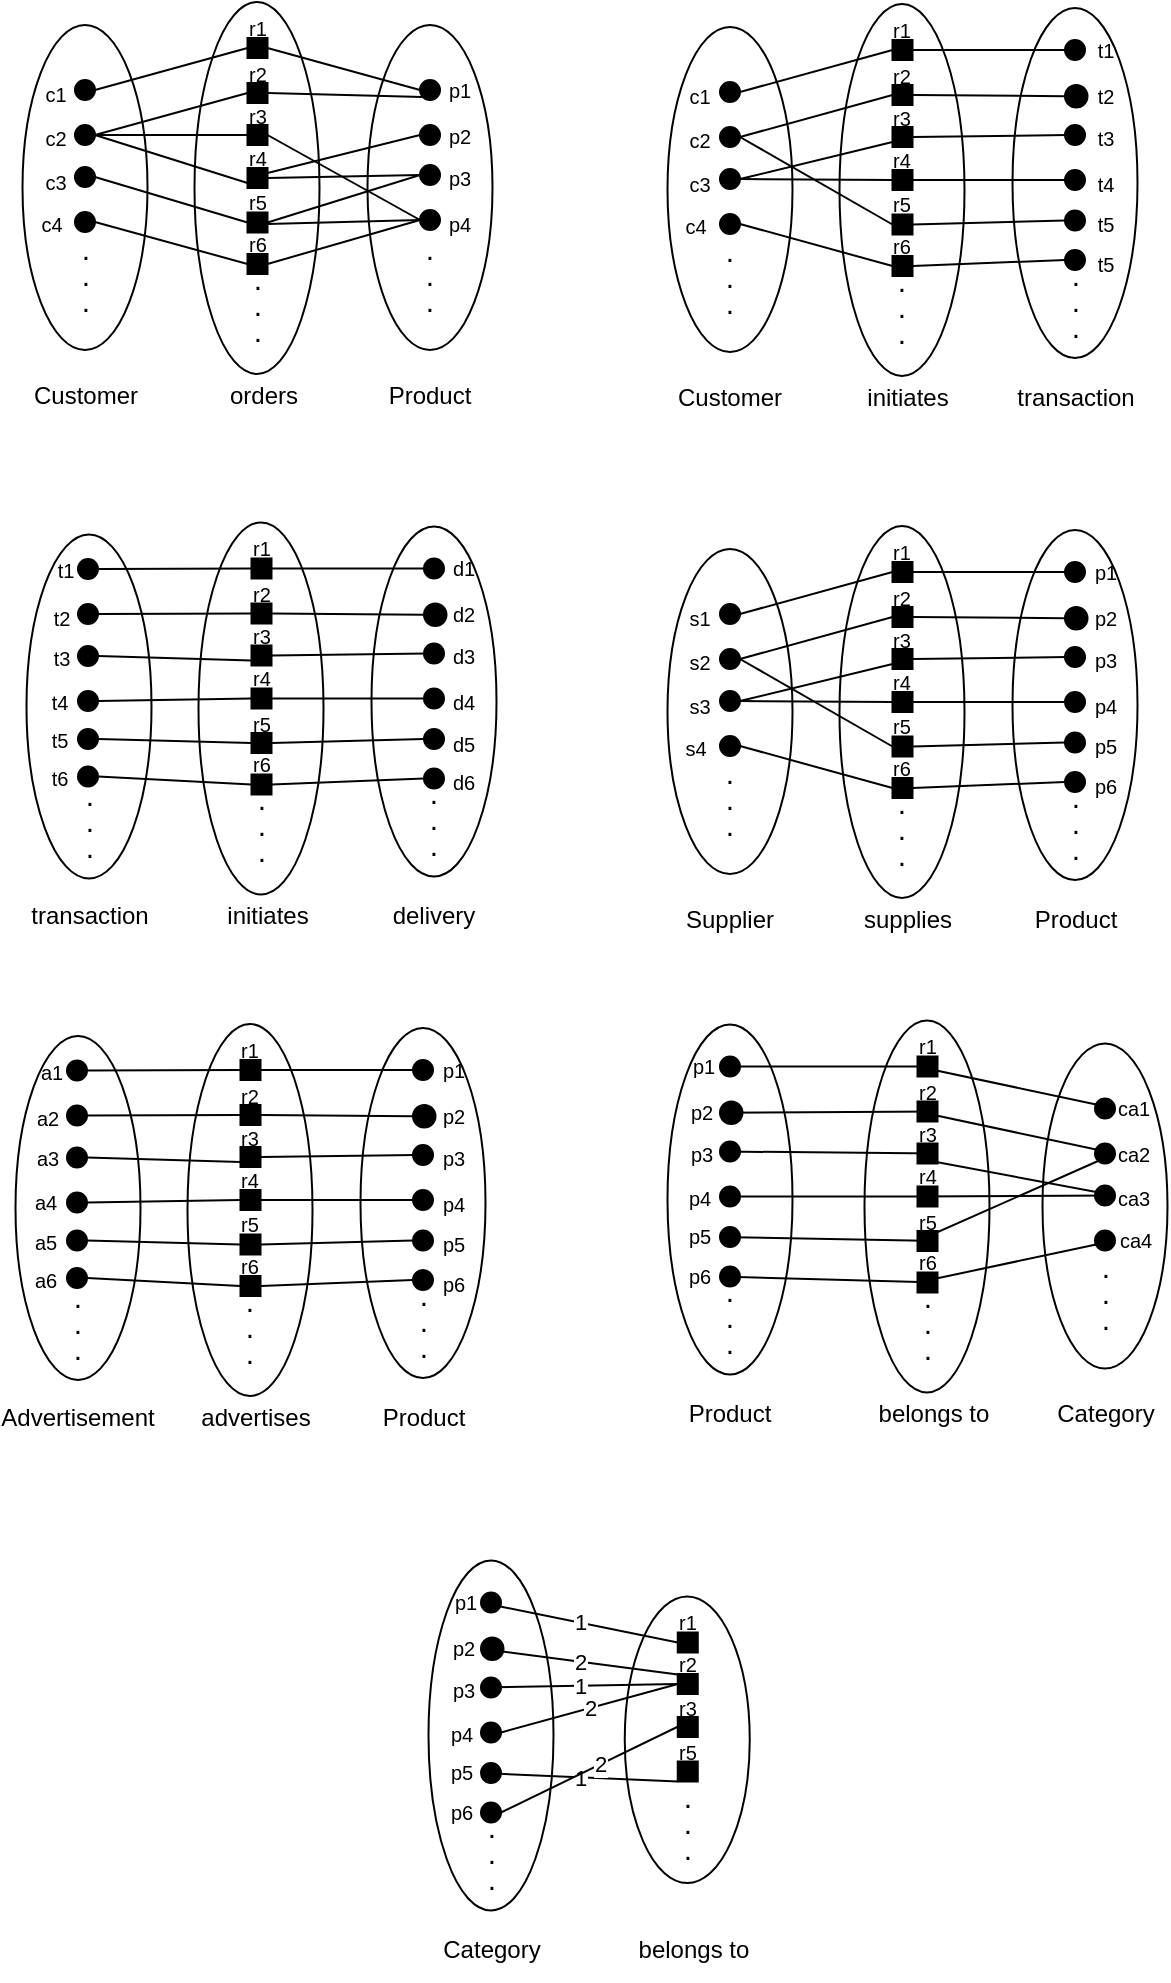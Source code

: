 <mxfile version="24.0.7" type="github">
  <diagram name="第 1 页" id="WUBY8RXkvQEZSxj02nDo">
    <mxGraphModel dx="1500" dy="757" grid="1" gridSize="10" guides="1" tooltips="1" connect="1" arrows="1" fold="1" page="1" pageScale="1" pageWidth="827" pageHeight="1169" math="0" shadow="0">
      <root>
        <mxCell id="0" />
        <mxCell id="1" parent="0" />
        <mxCell id="wcmJC4ws4vvmKw_JKWgn-1" value="" style="ellipse;whiteSpace=wrap;html=1;rotation=90;" vertex="1" parent="1">
          <mxGeometry x="58.25" y="133.5" width="162.5" height="62.5" as="geometry" />
        </mxCell>
        <mxCell id="wcmJC4ws4vvmKw_JKWgn-10" value="Customer" style="text;strokeColor=none;align=center;fillColor=none;html=1;verticalAlign=middle;whiteSpace=wrap;rounded=0;" vertex="1" parent="1">
          <mxGeometry x="109.5" y="254" width="60" height="30" as="geometry" />
        </mxCell>
        <mxCell id="wcmJC4ws4vvmKw_JKWgn-17" value="Product" style="text;strokeColor=none;align=center;fillColor=none;html=1;verticalAlign=middle;whiteSpace=wrap;rounded=0;" vertex="1" parent="1">
          <mxGeometry x="282" y="254" width="60" height="30" as="geometry" />
        </mxCell>
        <mxCell id="wcmJC4ws4vvmKw_JKWgn-18" value="orders" style="text;strokeColor=none;align=center;fillColor=none;html=1;verticalAlign=middle;whiteSpace=wrap;rounded=0;" vertex="1" parent="1">
          <mxGeometry x="198.5" y="254" width="60" height="30" as="geometry" />
        </mxCell>
        <mxCell id="wcmJC4ws4vvmKw_JKWgn-20" value="" style="ellipse;whiteSpace=wrap;html=1;rotation=90;" vertex="1" parent="1">
          <mxGeometry x="132.5" y="133.75" width="186" height="62.5" as="geometry" />
        </mxCell>
        <mxCell id="wcmJC4ws4vvmKw_JKWgn-21" value="" style="ellipse;whiteSpace=wrap;html=1;rotation=90;" vertex="1" parent="1">
          <mxGeometry x="230.75" y="133.5" width="162.5" height="62.5" as="geometry" />
        </mxCell>
        <mxCell id="wcmJC4ws4vvmKw_JKWgn-46" style="rounded=0;orthogonalLoop=1;jettySize=auto;html=1;exitX=1;exitY=0.5;exitDx=0;exitDy=0;entryX=0;entryY=0.5;entryDx=0;entryDy=0;endArrow=none;endFill=0;" edge="1" parent="1" source="wcmJC4ws4vvmKw_JKWgn-22" target="wcmJC4ws4vvmKw_JKWgn-39">
          <mxGeometry relative="1" as="geometry" />
        </mxCell>
        <mxCell id="wcmJC4ws4vvmKw_JKWgn-22" value="" style="ellipse;whiteSpace=wrap;html=1;aspect=fixed;fillColor=#000000;" vertex="1" parent="1">
          <mxGeometry x="134.5" y="111" width="10" height="10" as="geometry" />
        </mxCell>
        <mxCell id="wcmJC4ws4vvmKw_JKWgn-48" style="rounded=0;orthogonalLoop=1;jettySize=auto;html=1;exitX=1;exitY=0.5;exitDx=0;exitDy=0;entryX=0;entryY=0.5;entryDx=0;entryDy=0;endArrow=none;endFill=0;" edge="1" parent="1" source="wcmJC4ws4vvmKw_JKWgn-26" target="wcmJC4ws4vvmKw_JKWgn-41">
          <mxGeometry relative="1" as="geometry" />
        </mxCell>
        <mxCell id="wcmJC4ws4vvmKw_JKWgn-51" style="rounded=0;orthogonalLoop=1;jettySize=auto;html=1;exitX=1;exitY=0.5;exitDx=0;exitDy=0;entryX=0;entryY=0.5;entryDx=0;entryDy=0;endArrow=none;endFill=0;" edge="1" parent="1" source="wcmJC4ws4vvmKw_JKWgn-26" target="wcmJC4ws4vvmKw_JKWgn-42">
          <mxGeometry relative="1" as="geometry" />
        </mxCell>
        <mxCell id="wcmJC4ws4vvmKw_JKWgn-62" style="rounded=0;orthogonalLoop=1;jettySize=auto;html=1;exitX=1;exitY=0.5;exitDx=0;exitDy=0;entryX=0;entryY=0.75;entryDx=0;entryDy=0;endArrow=none;endFill=0;" edge="1" parent="1" source="wcmJC4ws4vvmKw_JKWgn-26" target="wcmJC4ws4vvmKw_JKWgn-43">
          <mxGeometry relative="1" as="geometry" />
        </mxCell>
        <mxCell id="wcmJC4ws4vvmKw_JKWgn-26" value="" style="ellipse;whiteSpace=wrap;html=1;aspect=fixed;fillColor=#000000;" vertex="1" parent="1">
          <mxGeometry x="134.5" y="133.5" width="10" height="10" as="geometry" />
        </mxCell>
        <mxCell id="wcmJC4ws4vvmKw_JKWgn-53" style="rounded=0;orthogonalLoop=1;jettySize=auto;html=1;exitX=1;exitY=0.5;exitDx=0;exitDy=0;entryX=0;entryY=0.5;entryDx=0;entryDy=0;endArrow=none;endFill=0;" edge="1" parent="1" source="wcmJC4ws4vvmKw_JKWgn-27" target="wcmJC4ws4vvmKw_JKWgn-52">
          <mxGeometry relative="1" as="geometry" />
        </mxCell>
        <mxCell id="wcmJC4ws4vvmKw_JKWgn-27" value="" style="ellipse;whiteSpace=wrap;html=1;aspect=fixed;fillColor=#000000;" vertex="1" parent="1">
          <mxGeometry x="134.5" y="154.5" width="10" height="10" as="geometry" />
        </mxCell>
        <mxCell id="wcmJC4ws4vvmKw_JKWgn-58" style="rounded=0;orthogonalLoop=1;jettySize=auto;html=1;exitX=1;exitY=0.5;exitDx=0;exitDy=0;entryX=0;entryY=0.5;entryDx=0;entryDy=0;endArrow=none;endFill=0;" edge="1" parent="1" source="wcmJC4ws4vvmKw_JKWgn-28" target="wcmJC4ws4vvmKw_JKWgn-60">
          <mxGeometry relative="1" as="geometry" />
        </mxCell>
        <mxCell id="wcmJC4ws4vvmKw_JKWgn-28" value="" style="ellipse;whiteSpace=wrap;html=1;aspect=fixed;fillColor=#000000;" vertex="1" parent="1">
          <mxGeometry x="134.5" y="177" width="10" height="10" as="geometry" />
        </mxCell>
        <mxCell id="wcmJC4ws4vvmKw_JKWgn-30" value="&lt;p style=&quot;line-height: 0%;&quot;&gt;&lt;span style=&quot;font-size: 15px;&quot;&gt;.&lt;/span&gt;&lt;/p&gt;&lt;p style=&quot;line-height: 0%;&quot;&gt;&lt;span style=&quot;font-size: 15px;&quot;&gt;.&lt;/span&gt;&lt;/p&gt;&lt;p style=&quot;line-height: 0%;&quot;&gt;&lt;span style=&quot;font-size: 15px;&quot;&gt;.&lt;/span&gt;&lt;/p&gt;&lt;p&gt;&lt;/p&gt;" style="text;strokeColor=none;align=center;fillColor=none;html=1;verticalAlign=middle;whiteSpace=wrap;rounded=0;" vertex="1" parent="1">
          <mxGeometry x="124.5" y="201" width="30" height="15" as="geometry" />
        </mxCell>
        <mxCell id="wcmJC4ws4vvmKw_JKWgn-31" value="" style="ellipse;whiteSpace=wrap;html=1;aspect=fixed;fillColor=#000000;" vertex="1" parent="1">
          <mxGeometry x="307" y="111" width="10" height="10" as="geometry" />
        </mxCell>
        <mxCell id="wcmJC4ws4vvmKw_JKWgn-32" value="" style="ellipse;whiteSpace=wrap;html=1;aspect=fixed;fillColor=#000000;" vertex="1" parent="1">
          <mxGeometry x="307" y="133.5" width="10" height="10" as="geometry" />
        </mxCell>
        <mxCell id="wcmJC4ws4vvmKw_JKWgn-55" style="rounded=0;orthogonalLoop=1;jettySize=auto;html=1;exitX=0;exitY=0.5;exitDx=0;exitDy=0;entryX=1;entryY=0.5;entryDx=0;entryDy=0;endArrow=none;endFill=0;" edge="1" parent="1" source="wcmJC4ws4vvmKw_JKWgn-33" target="wcmJC4ws4vvmKw_JKWgn-43">
          <mxGeometry relative="1" as="geometry" />
        </mxCell>
        <mxCell id="wcmJC4ws4vvmKw_JKWgn-56" style="rounded=0;orthogonalLoop=1;jettySize=auto;html=1;exitX=0;exitY=0.5;exitDx=0;exitDy=0;entryX=1;entryY=0.5;entryDx=0;entryDy=0;endArrow=none;endFill=0;" edge="1" parent="1" source="wcmJC4ws4vvmKw_JKWgn-33" target="wcmJC4ws4vvmKw_JKWgn-52">
          <mxGeometry relative="1" as="geometry" />
        </mxCell>
        <mxCell id="wcmJC4ws4vvmKw_JKWgn-33" value="" style="ellipse;whiteSpace=wrap;html=1;aspect=fixed;fillColor=#000000;" vertex="1" parent="1">
          <mxGeometry x="307" y="153.5" width="10" height="10" as="geometry" />
        </mxCell>
        <mxCell id="wcmJC4ws4vvmKw_JKWgn-57" style="rounded=0;orthogonalLoop=1;jettySize=auto;html=1;exitX=0;exitY=0.5;exitDx=0;exitDy=0;entryX=1;entryY=0.575;entryDx=0;entryDy=0;endArrow=none;endFill=0;entryPerimeter=0;" edge="1" parent="1" source="wcmJC4ws4vvmKw_JKWgn-34" target="wcmJC4ws4vvmKw_JKWgn-52">
          <mxGeometry relative="1" as="geometry" />
        </mxCell>
        <mxCell id="wcmJC4ws4vvmKw_JKWgn-63" style="rounded=0;orthogonalLoop=1;jettySize=auto;html=1;exitX=0;exitY=0.5;exitDx=0;exitDy=0;entryX=1;entryY=0.5;entryDx=0;entryDy=0;endArrow=none;endFill=0;" edge="1" parent="1" source="wcmJC4ws4vvmKw_JKWgn-34" target="wcmJC4ws4vvmKw_JKWgn-60">
          <mxGeometry relative="1" as="geometry" />
        </mxCell>
        <mxCell id="wcmJC4ws4vvmKw_JKWgn-34" value="" style="ellipse;whiteSpace=wrap;html=1;aspect=fixed;fillColor=#000000;" vertex="1" parent="1">
          <mxGeometry x="307" y="176" width="10" height="10" as="geometry" />
        </mxCell>
        <mxCell id="wcmJC4ws4vvmKw_JKWgn-47" style="rounded=0;orthogonalLoop=1;jettySize=auto;html=1;exitX=1;exitY=0.5;exitDx=0;exitDy=0;entryX=0;entryY=0.5;entryDx=0;entryDy=0;endArrow=none;endFill=0;" edge="1" parent="1" source="wcmJC4ws4vvmKw_JKWgn-39" target="wcmJC4ws4vvmKw_JKWgn-31">
          <mxGeometry relative="1" as="geometry" />
        </mxCell>
        <mxCell id="wcmJC4ws4vvmKw_JKWgn-39" value="" style="whiteSpace=wrap;html=1;aspect=fixed;fillColor=#000000;" vertex="1" parent="1">
          <mxGeometry x="220.75" y="90" width="10" height="10" as="geometry" />
        </mxCell>
        <mxCell id="wcmJC4ws4vvmKw_JKWgn-49" style="rounded=0;orthogonalLoop=1;jettySize=auto;html=1;exitX=1;exitY=0.5;exitDx=0;exitDy=0;entryX=0;entryY=0.5;entryDx=0;entryDy=0;endArrow=none;endFill=0;" edge="1" parent="1" source="wcmJC4ws4vvmKw_JKWgn-42" target="wcmJC4ws4vvmKw_JKWgn-34">
          <mxGeometry relative="1" as="geometry" />
        </mxCell>
        <mxCell id="wcmJC4ws4vvmKw_JKWgn-50" style="rounded=0;orthogonalLoop=1;jettySize=auto;html=1;exitX=1;exitY=0.5;exitDx=0;exitDy=0;entryX=0;entryY=1;entryDx=0;entryDy=0;endArrow=none;endFill=0;" edge="1" parent="1" source="wcmJC4ws4vvmKw_JKWgn-41" target="wcmJC4ws4vvmKw_JKWgn-31">
          <mxGeometry relative="1" as="geometry" />
        </mxCell>
        <mxCell id="wcmJC4ws4vvmKw_JKWgn-41" value="" style="whiteSpace=wrap;html=1;aspect=fixed;fillColor=#000000;" vertex="1" parent="1">
          <mxGeometry x="220.75" y="112.5" width="10" height="10" as="geometry" />
        </mxCell>
        <mxCell id="wcmJC4ws4vvmKw_JKWgn-42" value="" style="whiteSpace=wrap;html=1;aspect=fixed;fillColor=#000000;" vertex="1" parent="1">
          <mxGeometry x="220.75" y="133.5" width="10" height="10" as="geometry" />
        </mxCell>
        <mxCell id="wcmJC4ws4vvmKw_JKWgn-54" style="rounded=0;orthogonalLoop=1;jettySize=auto;html=1;exitX=1;exitY=0.25;exitDx=0;exitDy=0;entryX=0;entryY=0.5;entryDx=0;entryDy=0;endArrow=none;endFill=0;" edge="1" parent="1" source="wcmJC4ws4vvmKw_JKWgn-43" target="wcmJC4ws4vvmKw_JKWgn-32">
          <mxGeometry relative="1" as="geometry" />
        </mxCell>
        <mxCell id="wcmJC4ws4vvmKw_JKWgn-43" value="" style="whiteSpace=wrap;html=1;aspect=fixed;fillColor=#000000;" vertex="1" parent="1">
          <mxGeometry x="220.75" y="155" width="10" height="10" as="geometry" />
        </mxCell>
        <mxCell id="wcmJC4ws4vvmKw_JKWgn-44" value="&lt;p style=&quot;line-height: 0%;&quot;&gt;&lt;span style=&quot;font-size: 15px;&quot;&gt;.&lt;/span&gt;&lt;/p&gt;&lt;p style=&quot;line-height: 0%;&quot;&gt;&lt;span style=&quot;font-size: 15px;&quot;&gt;.&lt;/span&gt;&lt;/p&gt;&lt;p style=&quot;line-height: 0%;&quot;&gt;&lt;span style=&quot;font-size: 15px;&quot;&gt;.&lt;/span&gt;&lt;/p&gt;&lt;p&gt;&lt;/p&gt;" style="text;strokeColor=none;align=center;fillColor=none;html=1;verticalAlign=middle;whiteSpace=wrap;rounded=0;" vertex="1" parent="1">
          <mxGeometry x="210.75" y="216" width="30" height="15" as="geometry" />
        </mxCell>
        <mxCell id="wcmJC4ws4vvmKw_JKWgn-45" value="&lt;p style=&quot;line-height: 0%;&quot;&gt;&lt;span style=&quot;font-size: 15px;&quot;&gt;.&lt;/span&gt;&lt;/p&gt;&lt;p style=&quot;line-height: 0%;&quot;&gt;&lt;span style=&quot;font-size: 15px;&quot;&gt;.&lt;/span&gt;&lt;/p&gt;&lt;p style=&quot;line-height: 0%;&quot;&gt;&lt;span style=&quot;font-size: 15px;&quot;&gt;.&lt;/span&gt;&lt;/p&gt;&lt;p&gt;&lt;/p&gt;" style="text;strokeColor=none;align=center;fillColor=none;html=1;verticalAlign=middle;whiteSpace=wrap;rounded=0;" vertex="1" parent="1">
          <mxGeometry x="297" y="201" width="30" height="15" as="geometry" />
        </mxCell>
        <mxCell id="wcmJC4ws4vvmKw_JKWgn-52" value="" style="whiteSpace=wrap;html=1;aspect=fixed;fillColor=#000000;" vertex="1" parent="1">
          <mxGeometry x="220.75" y="177.25" width="10" height="10" as="geometry" />
        </mxCell>
        <mxCell id="wcmJC4ws4vvmKw_JKWgn-60" value="" style="whiteSpace=wrap;html=1;aspect=fixed;fillColor=#000000;" vertex="1" parent="1">
          <mxGeometry x="220.75" y="198" width="10" height="10" as="geometry" />
        </mxCell>
        <mxCell id="wcmJC4ws4vvmKw_JKWgn-64" value="c1" style="text;strokeColor=none;align=center;fillColor=none;html=1;verticalAlign=middle;whiteSpace=wrap;rounded=0;fontSize=10;" vertex="1" parent="1">
          <mxGeometry x="114.5" y="112.5" width="20" height="10" as="geometry" />
        </mxCell>
        <mxCell id="wcmJC4ws4vvmKw_JKWgn-65" value="c2" style="text;strokeColor=none;align=center;fillColor=none;html=1;verticalAlign=middle;whiteSpace=wrap;rounded=0;fontSize=10;" vertex="1" parent="1">
          <mxGeometry x="114.5" y="135" width="20" height="10" as="geometry" />
        </mxCell>
        <mxCell id="wcmJC4ws4vvmKw_JKWgn-67" value="c3" style="text;strokeColor=none;align=center;fillColor=none;html=1;verticalAlign=middle;whiteSpace=wrap;rounded=0;fontSize=10;" vertex="1" parent="1">
          <mxGeometry x="114.5" y="157.25" width="20" height="10" as="geometry" />
        </mxCell>
        <mxCell id="wcmJC4ws4vvmKw_JKWgn-68" value="c4" style="text;strokeColor=none;align=center;fillColor=none;html=1;verticalAlign=middle;whiteSpace=wrap;rounded=0;fontSize=10;" vertex="1" parent="1">
          <mxGeometry x="112.5" y="178" width="20" height="10" as="geometry" />
        </mxCell>
        <mxCell id="wcmJC4ws4vvmKw_JKWgn-69" value="r1" style="text;strokeColor=none;align=center;fillColor=none;html=1;verticalAlign=middle;whiteSpace=wrap;rounded=0;fontSize=10;" vertex="1" parent="1">
          <mxGeometry x="215.5" y="80" width="20" height="10" as="geometry" />
        </mxCell>
        <mxCell id="wcmJC4ws4vvmKw_JKWgn-70" value="r2" style="text;strokeColor=none;align=center;fillColor=none;html=1;verticalAlign=middle;whiteSpace=wrap;rounded=0;fontSize=10;" vertex="1" parent="1">
          <mxGeometry x="215.75" y="102.5" width="20" height="10" as="geometry" />
        </mxCell>
        <mxCell id="wcmJC4ws4vvmKw_JKWgn-71" value="r3" style="text;strokeColor=none;align=center;fillColor=none;html=1;verticalAlign=middle;whiteSpace=wrap;rounded=0;fontSize=10;" vertex="1" parent="1">
          <mxGeometry x="215.75" y="123.75" width="20" height="10" as="geometry" />
        </mxCell>
        <mxCell id="wcmJC4ws4vvmKw_JKWgn-73" value="r4" style="text;strokeColor=none;align=center;fillColor=none;html=1;verticalAlign=middle;whiteSpace=wrap;rounded=0;fontSize=10;" vertex="1" parent="1">
          <mxGeometry x="215.75" y="145" width="20" height="10" as="geometry" />
        </mxCell>
        <mxCell id="wcmJC4ws4vvmKw_JKWgn-74" value="r5" style="text;strokeColor=none;align=center;fillColor=none;html=1;verticalAlign=middle;whiteSpace=wrap;rounded=0;fontSize=10;" vertex="1" parent="1">
          <mxGeometry x="215.75" y="167.25" width="20" height="10" as="geometry" />
        </mxCell>
        <mxCell id="wcmJC4ws4vvmKw_JKWgn-75" value="r6" style="text;strokeColor=none;align=center;fillColor=none;html=1;verticalAlign=middle;whiteSpace=wrap;rounded=0;fontSize=10;" vertex="1" parent="1">
          <mxGeometry x="215.5" y="188" width="20" height="10" as="geometry" />
        </mxCell>
        <mxCell id="wcmJC4ws4vvmKw_JKWgn-76" value="p1" style="text;strokeColor=none;align=center;fillColor=none;html=1;verticalAlign=middle;whiteSpace=wrap;rounded=0;fontSize=10;" vertex="1" parent="1">
          <mxGeometry x="317" y="111" width="20" height="10" as="geometry" />
        </mxCell>
        <mxCell id="wcmJC4ws4vvmKw_JKWgn-77" value="p2" style="text;strokeColor=none;align=center;fillColor=none;html=1;verticalAlign=middle;whiteSpace=wrap;rounded=0;fontSize=10;" vertex="1" parent="1">
          <mxGeometry x="317" y="133.5" width="20" height="10" as="geometry" />
        </mxCell>
        <mxCell id="wcmJC4ws4vvmKw_JKWgn-78" value="p3" style="text;strokeColor=none;align=center;fillColor=none;html=1;verticalAlign=middle;whiteSpace=wrap;rounded=0;fontSize=10;" vertex="1" parent="1">
          <mxGeometry x="317" y="154.5" width="20" height="10" as="geometry" />
        </mxCell>
        <mxCell id="wcmJC4ws4vvmKw_JKWgn-79" value="p4" style="text;strokeColor=none;align=center;fillColor=none;html=1;verticalAlign=middle;whiteSpace=wrap;rounded=0;fontSize=10;" vertex="1" parent="1">
          <mxGeometry x="317" y="178" width="20" height="10" as="geometry" />
        </mxCell>
        <mxCell id="wcmJC4ws4vvmKw_JKWgn-80" value="" style="ellipse;whiteSpace=wrap;html=1;rotation=90;" vertex="1" parent="1">
          <mxGeometry x="380.75" y="134.5" width="162.5" height="62.5" as="geometry" />
        </mxCell>
        <mxCell id="wcmJC4ws4vvmKw_JKWgn-81" value="Customer" style="text;strokeColor=none;align=center;fillColor=none;html=1;verticalAlign=middle;whiteSpace=wrap;rounded=0;" vertex="1" parent="1">
          <mxGeometry x="432" y="255" width="60" height="30" as="geometry" />
        </mxCell>
        <mxCell id="wcmJC4ws4vvmKw_JKWgn-82" value="transaction" style="text;strokeColor=none;align=center;fillColor=none;html=1;verticalAlign=middle;whiteSpace=wrap;rounded=0;" vertex="1" parent="1">
          <mxGeometry x="604.5" y="255" width="60" height="30" as="geometry" />
        </mxCell>
        <mxCell id="wcmJC4ws4vvmKw_JKWgn-83" value="initiates" style="text;strokeColor=none;align=center;fillColor=none;html=1;verticalAlign=middle;whiteSpace=wrap;rounded=0;" vertex="1" parent="1">
          <mxGeometry x="521" y="255" width="60" height="30" as="geometry" />
        </mxCell>
        <mxCell id="wcmJC4ws4vvmKw_JKWgn-84" value="" style="ellipse;whiteSpace=wrap;html=1;rotation=90;" vertex="1" parent="1">
          <mxGeometry x="455" y="134.75" width="186" height="62.5" as="geometry" />
        </mxCell>
        <mxCell id="wcmJC4ws4vvmKw_JKWgn-85" value="" style="ellipse;whiteSpace=wrap;html=1;rotation=90;" vertex="1" parent="1">
          <mxGeometry x="547" y="131.25" width="175" height="62.5" as="geometry" />
        </mxCell>
        <mxCell id="wcmJC4ws4vvmKw_JKWgn-86" style="rounded=0;orthogonalLoop=1;jettySize=auto;html=1;exitX=1;exitY=0.5;exitDx=0;exitDy=0;entryX=0;entryY=0.5;entryDx=0;entryDy=0;endArrow=none;endFill=0;" edge="1" parent="1" source="wcmJC4ws4vvmKw_JKWgn-87" target="wcmJC4ws4vvmKw_JKWgn-106">
          <mxGeometry relative="1" as="geometry" />
        </mxCell>
        <mxCell id="wcmJC4ws4vvmKw_JKWgn-87" value="" style="ellipse;whiteSpace=wrap;html=1;aspect=fixed;fillColor=#000000;" vertex="1" parent="1">
          <mxGeometry x="457" y="112" width="10" height="10" as="geometry" />
        </mxCell>
        <mxCell id="wcmJC4ws4vvmKw_JKWgn-88" style="rounded=0;orthogonalLoop=1;jettySize=auto;html=1;exitX=1;exitY=0.5;exitDx=0;exitDy=0;entryX=0;entryY=0.5;entryDx=0;entryDy=0;endArrow=none;endFill=0;" edge="1" parent="1" source="wcmJC4ws4vvmKw_JKWgn-91" target="wcmJC4ws4vvmKw_JKWgn-109">
          <mxGeometry relative="1" as="geometry" />
        </mxCell>
        <mxCell id="wcmJC4ws4vvmKw_JKWgn-90" style="rounded=0;orthogonalLoop=1;jettySize=auto;html=1;exitX=1;exitY=0.5;exitDx=0;exitDy=0;entryX=0;entryY=0.5;entryDx=0;entryDy=0;endArrow=none;endFill=0;" edge="1" parent="1" source="wcmJC4ws4vvmKw_JKWgn-91" target="wcmJC4ws4vvmKw_JKWgn-115">
          <mxGeometry relative="1" as="geometry" />
        </mxCell>
        <mxCell id="wcmJC4ws4vvmKw_JKWgn-91" value="" style="ellipse;whiteSpace=wrap;html=1;aspect=fixed;fillColor=#000000;" vertex="1" parent="1">
          <mxGeometry x="457" y="134.5" width="10" height="10" as="geometry" />
        </mxCell>
        <mxCell id="wcmJC4ws4vvmKw_JKWgn-92" style="rounded=0;orthogonalLoop=1;jettySize=auto;html=1;exitX=1;exitY=0.5;exitDx=0;exitDy=0;entryX=0;entryY=0.5;entryDx=0;entryDy=0;endArrow=none;endFill=0;" edge="1" parent="1" source="wcmJC4ws4vvmKw_JKWgn-93" target="wcmJC4ws4vvmKw_JKWgn-112">
          <mxGeometry relative="1" as="geometry" />
        </mxCell>
        <mxCell id="wcmJC4ws4vvmKw_JKWgn-131" style="rounded=0;orthogonalLoop=1;jettySize=auto;html=1;exitX=1;exitY=0.5;exitDx=0;exitDy=0;entryX=0;entryY=0.75;entryDx=0;entryDy=0;endArrow=none;endFill=0;" edge="1" parent="1" source="wcmJC4ws4vvmKw_JKWgn-93" target="wcmJC4ws4vvmKw_JKWgn-110">
          <mxGeometry relative="1" as="geometry" />
        </mxCell>
        <mxCell id="wcmJC4ws4vvmKw_JKWgn-93" value="" style="ellipse;whiteSpace=wrap;html=1;aspect=fixed;fillColor=#000000;" vertex="1" parent="1">
          <mxGeometry x="457" y="155.5" width="10" height="10" as="geometry" />
        </mxCell>
        <mxCell id="wcmJC4ws4vvmKw_JKWgn-94" style="rounded=0;orthogonalLoop=1;jettySize=auto;html=1;exitX=1;exitY=0.5;exitDx=0;exitDy=0;entryX=0;entryY=0.5;entryDx=0;entryDy=0;endArrow=none;endFill=0;" edge="1" parent="1" source="wcmJC4ws4vvmKw_JKWgn-95" target="wcmJC4ws4vvmKw_JKWgn-116">
          <mxGeometry relative="1" as="geometry" />
        </mxCell>
        <mxCell id="wcmJC4ws4vvmKw_JKWgn-95" value="" style="ellipse;whiteSpace=wrap;html=1;aspect=fixed;fillColor=#000000;" vertex="1" parent="1">
          <mxGeometry x="457" y="178" width="10" height="10" as="geometry" />
        </mxCell>
        <mxCell id="wcmJC4ws4vvmKw_JKWgn-96" value="&lt;p style=&quot;line-height: 0%;&quot;&gt;&lt;span style=&quot;font-size: 15px;&quot;&gt;.&lt;/span&gt;&lt;/p&gt;&lt;p style=&quot;line-height: 0%;&quot;&gt;&lt;span style=&quot;font-size: 15px;&quot;&gt;.&lt;/span&gt;&lt;/p&gt;&lt;p style=&quot;line-height: 0%;&quot;&gt;&lt;span style=&quot;font-size: 15px;&quot;&gt;.&lt;/span&gt;&lt;/p&gt;&lt;p&gt;&lt;/p&gt;" style="text;strokeColor=none;align=center;fillColor=none;html=1;verticalAlign=middle;whiteSpace=wrap;rounded=0;" vertex="1" parent="1">
          <mxGeometry x="447" y="202" width="30" height="15" as="geometry" />
        </mxCell>
        <mxCell id="wcmJC4ws4vvmKw_JKWgn-97" value="" style="ellipse;whiteSpace=wrap;html=1;aspect=fixed;fillColor=#000000;" vertex="1" parent="1">
          <mxGeometry x="629.5" y="91" width="10" height="10" as="geometry" />
        </mxCell>
        <mxCell id="wcmJC4ws4vvmKw_JKWgn-98" value="" style="ellipse;whiteSpace=wrap;html=1;aspect=fixed;fillColor=#000000;" vertex="1" parent="1">
          <mxGeometry x="629.5" y="113.5" width="11.25" height="11.25" as="geometry" />
        </mxCell>
        <mxCell id="wcmJC4ws4vvmKw_JKWgn-101" value="" style="ellipse;whiteSpace=wrap;html=1;aspect=fixed;fillColor=#000000;" vertex="1" parent="1">
          <mxGeometry x="629.5" y="133.5" width="10" height="10" as="geometry" />
        </mxCell>
        <mxCell id="wcmJC4ws4vvmKw_JKWgn-102" style="rounded=0;orthogonalLoop=1;jettySize=auto;html=1;exitX=0;exitY=0.5;exitDx=0;exitDy=0;entryX=1;entryY=0.5;entryDx=0;entryDy=0;endArrow=none;endFill=0;" edge="1" parent="1" source="wcmJC4ws4vvmKw_JKWgn-104" target="wcmJC4ws4vvmKw_JKWgn-112">
          <mxGeometry relative="1" as="geometry" />
        </mxCell>
        <mxCell id="wcmJC4ws4vvmKw_JKWgn-104" value="" style="ellipse;whiteSpace=wrap;html=1;aspect=fixed;fillColor=#000000;" vertex="1" parent="1">
          <mxGeometry x="629.5" y="156" width="10" height="10" as="geometry" />
        </mxCell>
        <mxCell id="wcmJC4ws4vvmKw_JKWgn-105" style="rounded=0;orthogonalLoop=1;jettySize=auto;html=1;exitX=1;exitY=0.5;exitDx=0;exitDy=0;entryX=0;entryY=0.5;entryDx=0;entryDy=0;endArrow=none;endFill=0;" edge="1" parent="1" source="wcmJC4ws4vvmKw_JKWgn-106" target="wcmJC4ws4vvmKw_JKWgn-97">
          <mxGeometry relative="1" as="geometry" />
        </mxCell>
        <mxCell id="wcmJC4ws4vvmKw_JKWgn-106" value="" style="whiteSpace=wrap;html=1;aspect=fixed;fillColor=#000000;" vertex="1" parent="1">
          <mxGeometry x="543.25" y="91" width="10" height="10" as="geometry" />
        </mxCell>
        <mxCell id="wcmJC4ws4vvmKw_JKWgn-107" style="rounded=0;orthogonalLoop=1;jettySize=auto;html=1;exitX=1;exitY=0.5;exitDx=0;exitDy=0;entryX=0.125;entryY=0.5;entryDx=0;entryDy=0;endArrow=none;endFill=0;entryPerimeter=0;" edge="1" parent="1" source="wcmJC4ws4vvmKw_JKWgn-110" target="wcmJC4ws4vvmKw_JKWgn-101">
          <mxGeometry relative="1" as="geometry" />
        </mxCell>
        <mxCell id="wcmJC4ws4vvmKw_JKWgn-108" style="rounded=0;orthogonalLoop=1;jettySize=auto;html=1;exitX=1;exitY=0.5;exitDx=0;exitDy=0;entryX=0;entryY=0.5;entryDx=0;entryDy=0;endArrow=none;endFill=0;" edge="1" parent="1" source="wcmJC4ws4vvmKw_JKWgn-109" target="wcmJC4ws4vvmKw_JKWgn-98">
          <mxGeometry relative="1" as="geometry" />
        </mxCell>
        <mxCell id="wcmJC4ws4vvmKw_JKWgn-109" value="" style="whiteSpace=wrap;html=1;aspect=fixed;fillColor=#000000;" vertex="1" parent="1">
          <mxGeometry x="543.25" y="113.5" width="10" height="10" as="geometry" />
        </mxCell>
        <mxCell id="wcmJC4ws4vvmKw_JKWgn-110" value="" style="whiteSpace=wrap;html=1;aspect=fixed;fillColor=#000000;" vertex="1" parent="1">
          <mxGeometry x="543.25" y="134.5" width="10" height="10" as="geometry" />
        </mxCell>
        <mxCell id="wcmJC4ws4vvmKw_JKWgn-112" value="" style="whiteSpace=wrap;html=1;aspect=fixed;fillColor=#000000;" vertex="1" parent="1">
          <mxGeometry x="543.25" y="156" width="10" height="10" as="geometry" />
        </mxCell>
        <mxCell id="wcmJC4ws4vvmKw_JKWgn-113" value="&lt;p style=&quot;line-height: 0%;&quot;&gt;&lt;span style=&quot;font-size: 15px;&quot;&gt;.&lt;/span&gt;&lt;/p&gt;&lt;p style=&quot;line-height: 0%;&quot;&gt;&lt;span style=&quot;font-size: 15px;&quot;&gt;.&lt;/span&gt;&lt;/p&gt;&lt;p style=&quot;line-height: 0%;&quot;&gt;&lt;span style=&quot;font-size: 15px;&quot;&gt;.&lt;/span&gt;&lt;/p&gt;&lt;p&gt;&lt;/p&gt;" style="text;strokeColor=none;align=center;fillColor=none;html=1;verticalAlign=middle;whiteSpace=wrap;rounded=0;" vertex="1" parent="1">
          <mxGeometry x="533.25" y="217" width="30" height="15" as="geometry" />
        </mxCell>
        <mxCell id="wcmJC4ws4vvmKw_JKWgn-114" value="&lt;p style=&quot;line-height: 0%;&quot;&gt;&lt;span style=&quot;font-size: 15px;&quot;&gt;.&lt;/span&gt;&lt;/p&gt;&lt;p style=&quot;line-height: 0%;&quot;&gt;&lt;span style=&quot;font-size: 15px;&quot;&gt;.&lt;/span&gt;&lt;/p&gt;&lt;p style=&quot;line-height: 0%;&quot;&gt;&lt;span style=&quot;font-size: 15px;&quot;&gt;.&lt;/span&gt;&lt;/p&gt;&lt;p&gt;&lt;/p&gt;" style="text;strokeColor=none;align=center;fillColor=none;html=1;verticalAlign=middle;whiteSpace=wrap;rounded=0;" vertex="1" parent="1">
          <mxGeometry x="619.5" y="214" width="30" height="15" as="geometry" />
        </mxCell>
        <mxCell id="wcmJC4ws4vvmKw_JKWgn-136" style="rounded=0;orthogonalLoop=1;jettySize=auto;html=1;exitX=1;exitY=0.5;exitDx=0;exitDy=0;entryX=0;entryY=0.5;entryDx=0;entryDy=0;endArrow=none;endFill=0;" edge="1" parent="1" source="wcmJC4ws4vvmKw_JKWgn-115" target="wcmJC4ws4vvmKw_JKWgn-134">
          <mxGeometry relative="1" as="geometry" />
        </mxCell>
        <mxCell id="wcmJC4ws4vvmKw_JKWgn-115" value="" style="whiteSpace=wrap;html=1;aspect=fixed;fillColor=#000000;" vertex="1" parent="1">
          <mxGeometry x="543.25" y="178.25" width="10" height="10" as="geometry" />
        </mxCell>
        <mxCell id="wcmJC4ws4vvmKw_JKWgn-140" style="rounded=0;orthogonalLoop=1;jettySize=auto;html=1;exitX=1;exitY=0.5;exitDx=0;exitDy=0;entryX=0;entryY=0.5;entryDx=0;entryDy=0;endArrow=none;endFill=0;" edge="1" parent="1" source="wcmJC4ws4vvmKw_JKWgn-116" target="wcmJC4ws4vvmKw_JKWgn-137">
          <mxGeometry relative="1" as="geometry" />
        </mxCell>
        <mxCell id="wcmJC4ws4vvmKw_JKWgn-116" value="" style="whiteSpace=wrap;html=1;aspect=fixed;fillColor=#000000;" vertex="1" parent="1">
          <mxGeometry x="543.25" y="199" width="10" height="10" as="geometry" />
        </mxCell>
        <mxCell id="wcmJC4ws4vvmKw_JKWgn-117" value="c1" style="text;strokeColor=none;align=center;fillColor=none;html=1;verticalAlign=middle;whiteSpace=wrap;rounded=0;fontSize=10;" vertex="1" parent="1">
          <mxGeometry x="437" y="113.5" width="20" height="10" as="geometry" />
        </mxCell>
        <mxCell id="wcmJC4ws4vvmKw_JKWgn-118" value="c2" style="text;strokeColor=none;align=center;fillColor=none;html=1;verticalAlign=middle;whiteSpace=wrap;rounded=0;fontSize=10;" vertex="1" parent="1">
          <mxGeometry x="437" y="136" width="20" height="10" as="geometry" />
        </mxCell>
        <mxCell id="wcmJC4ws4vvmKw_JKWgn-119" value="c3" style="text;strokeColor=none;align=center;fillColor=none;html=1;verticalAlign=middle;whiteSpace=wrap;rounded=0;fontSize=10;" vertex="1" parent="1">
          <mxGeometry x="437" y="158.25" width="20" height="10" as="geometry" />
        </mxCell>
        <mxCell id="wcmJC4ws4vvmKw_JKWgn-120" value="c4" style="text;strokeColor=none;align=center;fillColor=none;html=1;verticalAlign=middle;whiteSpace=wrap;rounded=0;fontSize=10;" vertex="1" parent="1">
          <mxGeometry x="435" y="179" width="20" height="10" as="geometry" />
        </mxCell>
        <mxCell id="wcmJC4ws4vvmKw_JKWgn-121" value="r1" style="text;strokeColor=none;align=center;fillColor=none;html=1;verticalAlign=middle;whiteSpace=wrap;rounded=0;fontSize=10;" vertex="1" parent="1">
          <mxGeometry x="538" y="81" width="20" height="10" as="geometry" />
        </mxCell>
        <mxCell id="wcmJC4ws4vvmKw_JKWgn-122" value="r2" style="text;strokeColor=none;align=center;fillColor=none;html=1;verticalAlign=middle;whiteSpace=wrap;rounded=0;fontSize=10;" vertex="1" parent="1">
          <mxGeometry x="538.25" y="103.5" width="20" height="10" as="geometry" />
        </mxCell>
        <mxCell id="wcmJC4ws4vvmKw_JKWgn-123" value="r3" style="text;strokeColor=none;align=center;fillColor=none;html=1;verticalAlign=middle;whiteSpace=wrap;rounded=0;fontSize=10;" vertex="1" parent="1">
          <mxGeometry x="538.25" y="124.75" width="20" height="10" as="geometry" />
        </mxCell>
        <mxCell id="wcmJC4ws4vvmKw_JKWgn-124" value="r4" style="text;strokeColor=none;align=center;fillColor=none;html=1;verticalAlign=middle;whiteSpace=wrap;rounded=0;fontSize=10;" vertex="1" parent="1">
          <mxGeometry x="538.25" y="146" width="20" height="10" as="geometry" />
        </mxCell>
        <mxCell id="wcmJC4ws4vvmKw_JKWgn-125" value="r5" style="text;strokeColor=none;align=center;fillColor=none;html=1;verticalAlign=middle;whiteSpace=wrap;rounded=0;fontSize=10;" vertex="1" parent="1">
          <mxGeometry x="538.25" y="168.25" width="20" height="10" as="geometry" />
        </mxCell>
        <mxCell id="wcmJC4ws4vvmKw_JKWgn-126" value="r6" style="text;strokeColor=none;align=center;fillColor=none;html=1;verticalAlign=middle;whiteSpace=wrap;rounded=0;fontSize=10;" vertex="1" parent="1">
          <mxGeometry x="538" y="189" width="20" height="10" as="geometry" />
        </mxCell>
        <mxCell id="wcmJC4ws4vvmKw_JKWgn-127" value="t1" style="text;strokeColor=none;align=center;fillColor=none;html=1;verticalAlign=middle;whiteSpace=wrap;rounded=0;fontSize=10;" vertex="1" parent="1">
          <mxGeometry x="639.5" y="91" width="20" height="10" as="geometry" />
        </mxCell>
        <mxCell id="wcmJC4ws4vvmKw_JKWgn-128" value="t2" style="text;strokeColor=none;align=center;fillColor=none;html=1;verticalAlign=middle;whiteSpace=wrap;rounded=0;fontSize=10;" vertex="1" parent="1">
          <mxGeometry x="639.5" y="113.5" width="20" height="10" as="geometry" />
        </mxCell>
        <mxCell id="wcmJC4ws4vvmKw_JKWgn-129" value="t3" style="text;strokeColor=none;align=center;fillColor=none;html=1;verticalAlign=middle;whiteSpace=wrap;rounded=0;fontSize=10;" vertex="1" parent="1">
          <mxGeometry x="639.5" y="134.5" width="20" height="10" as="geometry" />
        </mxCell>
        <mxCell id="wcmJC4ws4vvmKw_JKWgn-130" value="t4" style="text;strokeColor=none;align=center;fillColor=none;html=1;verticalAlign=middle;whiteSpace=wrap;rounded=0;fontSize=10;" vertex="1" parent="1">
          <mxGeometry x="639.5" y="158" width="20" height="10" as="geometry" />
        </mxCell>
        <mxCell id="wcmJC4ws4vvmKw_JKWgn-134" value="" style="ellipse;whiteSpace=wrap;html=1;aspect=fixed;fillColor=#000000;" vertex="1" parent="1">
          <mxGeometry x="629.5" y="176.25" width="10" height="10" as="geometry" />
        </mxCell>
        <mxCell id="wcmJC4ws4vvmKw_JKWgn-135" value="t5" style="text;strokeColor=none;align=center;fillColor=none;html=1;verticalAlign=middle;whiteSpace=wrap;rounded=0;fontSize=10;" vertex="1" parent="1">
          <mxGeometry x="639.5" y="178.25" width="20" height="10" as="geometry" />
        </mxCell>
        <mxCell id="wcmJC4ws4vvmKw_JKWgn-137" value="" style="ellipse;whiteSpace=wrap;html=1;aspect=fixed;fillColor=#000000;" vertex="1" parent="1">
          <mxGeometry x="629.5" y="196" width="10" height="10" as="geometry" />
        </mxCell>
        <mxCell id="wcmJC4ws4vvmKw_JKWgn-138" value="t5" style="text;strokeColor=none;align=center;fillColor=none;html=1;verticalAlign=middle;whiteSpace=wrap;rounded=0;fontSize=10;" vertex="1" parent="1">
          <mxGeometry x="639.5" y="198" width="20" height="10" as="geometry" />
        </mxCell>
        <mxCell id="wcmJC4ws4vvmKw_JKWgn-194" value="" style="ellipse;whiteSpace=wrap;html=1;rotation=90;" vertex="1" parent="1">
          <mxGeometry x="380.75" y="395.5" width="162.5" height="62.5" as="geometry" />
        </mxCell>
        <mxCell id="wcmJC4ws4vvmKw_JKWgn-195" value="Supplier" style="text;strokeColor=none;align=center;fillColor=none;html=1;verticalAlign=middle;whiteSpace=wrap;rounded=0;" vertex="1" parent="1">
          <mxGeometry x="432" y="516" width="60" height="30" as="geometry" />
        </mxCell>
        <mxCell id="wcmJC4ws4vvmKw_JKWgn-196" value="Product" style="text;strokeColor=none;align=center;fillColor=none;html=1;verticalAlign=middle;whiteSpace=wrap;rounded=0;" vertex="1" parent="1">
          <mxGeometry x="604.5" y="516" width="60" height="30" as="geometry" />
        </mxCell>
        <mxCell id="wcmJC4ws4vvmKw_JKWgn-197" value="supplies" style="text;strokeColor=none;align=center;fillColor=none;html=1;verticalAlign=middle;whiteSpace=wrap;rounded=0;" vertex="1" parent="1">
          <mxGeometry x="521" y="516" width="60" height="30" as="geometry" />
        </mxCell>
        <mxCell id="wcmJC4ws4vvmKw_JKWgn-198" value="" style="ellipse;whiteSpace=wrap;html=1;rotation=90;" vertex="1" parent="1">
          <mxGeometry x="455" y="395.75" width="186" height="62.5" as="geometry" />
        </mxCell>
        <mxCell id="wcmJC4ws4vvmKw_JKWgn-199" value="" style="ellipse;whiteSpace=wrap;html=1;rotation=90;" vertex="1" parent="1">
          <mxGeometry x="547" y="392.25" width="175" height="62.5" as="geometry" />
        </mxCell>
        <mxCell id="wcmJC4ws4vvmKw_JKWgn-200" style="rounded=0;orthogonalLoop=1;jettySize=auto;html=1;exitX=1;exitY=0.5;exitDx=0;exitDy=0;entryX=0;entryY=0.5;entryDx=0;entryDy=0;endArrow=none;endFill=0;" edge="1" parent="1" source="wcmJC4ws4vvmKw_JKWgn-201" target="wcmJC4ws4vvmKw_JKWgn-217">
          <mxGeometry relative="1" as="geometry" />
        </mxCell>
        <mxCell id="wcmJC4ws4vvmKw_JKWgn-201" value="" style="ellipse;whiteSpace=wrap;html=1;aspect=fixed;fillColor=#000000;" vertex="1" parent="1">
          <mxGeometry x="457" y="373" width="10" height="10" as="geometry" />
        </mxCell>
        <mxCell id="wcmJC4ws4vvmKw_JKWgn-202" style="rounded=0;orthogonalLoop=1;jettySize=auto;html=1;exitX=1;exitY=0.5;exitDx=0;exitDy=0;entryX=0;entryY=0.5;entryDx=0;entryDy=0;endArrow=none;endFill=0;" edge="1" parent="1" source="wcmJC4ws4vvmKw_JKWgn-204" target="wcmJC4ws4vvmKw_JKWgn-220">
          <mxGeometry relative="1" as="geometry" />
        </mxCell>
        <mxCell id="wcmJC4ws4vvmKw_JKWgn-203" style="rounded=0;orthogonalLoop=1;jettySize=auto;html=1;exitX=1;exitY=0.5;exitDx=0;exitDy=0;entryX=0;entryY=0.5;entryDx=0;entryDy=0;endArrow=none;endFill=0;" edge="1" parent="1" source="wcmJC4ws4vvmKw_JKWgn-204" target="wcmJC4ws4vvmKw_JKWgn-226">
          <mxGeometry relative="1" as="geometry" />
        </mxCell>
        <mxCell id="wcmJC4ws4vvmKw_JKWgn-204" value="" style="ellipse;whiteSpace=wrap;html=1;aspect=fixed;fillColor=#000000;" vertex="1" parent="1">
          <mxGeometry x="457" y="395.5" width="10" height="10" as="geometry" />
        </mxCell>
        <mxCell id="wcmJC4ws4vvmKw_JKWgn-205" style="rounded=0;orthogonalLoop=1;jettySize=auto;html=1;exitX=1;exitY=0.5;exitDx=0;exitDy=0;entryX=0;entryY=0.5;entryDx=0;entryDy=0;endArrow=none;endFill=0;" edge="1" parent="1" source="wcmJC4ws4vvmKw_JKWgn-207" target="wcmJC4ws4vvmKw_JKWgn-222">
          <mxGeometry relative="1" as="geometry" />
        </mxCell>
        <mxCell id="wcmJC4ws4vvmKw_JKWgn-206" style="rounded=0;orthogonalLoop=1;jettySize=auto;html=1;exitX=1;exitY=0.5;exitDx=0;exitDy=0;entryX=0;entryY=0.75;entryDx=0;entryDy=0;endArrow=none;endFill=0;" edge="1" parent="1" source="wcmJC4ws4vvmKw_JKWgn-207" target="wcmJC4ws4vvmKw_JKWgn-221">
          <mxGeometry relative="1" as="geometry" />
        </mxCell>
        <mxCell id="wcmJC4ws4vvmKw_JKWgn-207" value="" style="ellipse;whiteSpace=wrap;html=1;aspect=fixed;fillColor=#000000;" vertex="1" parent="1">
          <mxGeometry x="457" y="416.5" width="10" height="10" as="geometry" />
        </mxCell>
        <mxCell id="wcmJC4ws4vvmKw_JKWgn-208" style="rounded=0;orthogonalLoop=1;jettySize=auto;html=1;exitX=1;exitY=0.5;exitDx=0;exitDy=0;entryX=0;entryY=0.5;entryDx=0;entryDy=0;endArrow=none;endFill=0;" edge="1" parent="1" source="wcmJC4ws4vvmKw_JKWgn-209" target="wcmJC4ws4vvmKw_JKWgn-228">
          <mxGeometry relative="1" as="geometry" />
        </mxCell>
        <mxCell id="wcmJC4ws4vvmKw_JKWgn-209" value="" style="ellipse;whiteSpace=wrap;html=1;aspect=fixed;fillColor=#000000;" vertex="1" parent="1">
          <mxGeometry x="457" y="439" width="10" height="10" as="geometry" />
        </mxCell>
        <mxCell id="wcmJC4ws4vvmKw_JKWgn-210" value="&lt;p style=&quot;line-height: 0%;&quot;&gt;&lt;span style=&quot;font-size: 15px;&quot;&gt;.&lt;/span&gt;&lt;/p&gt;&lt;p style=&quot;line-height: 0%;&quot;&gt;&lt;span style=&quot;font-size: 15px;&quot;&gt;.&lt;/span&gt;&lt;/p&gt;&lt;p style=&quot;line-height: 0%;&quot;&gt;&lt;span style=&quot;font-size: 15px;&quot;&gt;.&lt;/span&gt;&lt;/p&gt;&lt;p&gt;&lt;/p&gt;" style="text;strokeColor=none;align=center;fillColor=none;html=1;verticalAlign=middle;whiteSpace=wrap;rounded=0;" vertex="1" parent="1">
          <mxGeometry x="447" y="463" width="30" height="15" as="geometry" />
        </mxCell>
        <mxCell id="wcmJC4ws4vvmKw_JKWgn-211" value="" style="ellipse;whiteSpace=wrap;html=1;aspect=fixed;fillColor=#000000;" vertex="1" parent="1">
          <mxGeometry x="629.5" y="352" width="10" height="10" as="geometry" />
        </mxCell>
        <mxCell id="wcmJC4ws4vvmKw_JKWgn-212" value="" style="ellipse;whiteSpace=wrap;html=1;aspect=fixed;fillColor=#000000;" vertex="1" parent="1">
          <mxGeometry x="629.5" y="374.5" width="11.25" height="11.25" as="geometry" />
        </mxCell>
        <mxCell id="wcmJC4ws4vvmKw_JKWgn-213" value="" style="ellipse;whiteSpace=wrap;html=1;aspect=fixed;fillColor=#000000;" vertex="1" parent="1">
          <mxGeometry x="629.5" y="394.5" width="10" height="10" as="geometry" />
        </mxCell>
        <mxCell id="wcmJC4ws4vvmKw_JKWgn-214" style="rounded=0;orthogonalLoop=1;jettySize=auto;html=1;exitX=0;exitY=0.5;exitDx=0;exitDy=0;entryX=1;entryY=0.5;entryDx=0;entryDy=0;endArrow=none;endFill=0;" edge="1" parent="1" source="wcmJC4ws4vvmKw_JKWgn-215" target="wcmJC4ws4vvmKw_JKWgn-222">
          <mxGeometry relative="1" as="geometry" />
        </mxCell>
        <mxCell id="wcmJC4ws4vvmKw_JKWgn-215" value="" style="ellipse;whiteSpace=wrap;html=1;aspect=fixed;fillColor=#000000;" vertex="1" parent="1">
          <mxGeometry x="629.5" y="417" width="10" height="10" as="geometry" />
        </mxCell>
        <mxCell id="wcmJC4ws4vvmKw_JKWgn-216" style="rounded=0;orthogonalLoop=1;jettySize=auto;html=1;exitX=1;exitY=0.5;exitDx=0;exitDy=0;entryX=0;entryY=0.5;entryDx=0;entryDy=0;endArrow=none;endFill=0;" edge="1" parent="1" source="wcmJC4ws4vvmKw_JKWgn-217" target="wcmJC4ws4vvmKw_JKWgn-211">
          <mxGeometry relative="1" as="geometry" />
        </mxCell>
        <mxCell id="wcmJC4ws4vvmKw_JKWgn-217" value="" style="whiteSpace=wrap;html=1;aspect=fixed;fillColor=#000000;" vertex="1" parent="1">
          <mxGeometry x="543.25" y="352" width="10" height="10" as="geometry" />
        </mxCell>
        <mxCell id="wcmJC4ws4vvmKw_JKWgn-218" style="rounded=0;orthogonalLoop=1;jettySize=auto;html=1;exitX=1;exitY=0.5;exitDx=0;exitDy=0;entryX=0.125;entryY=0.5;entryDx=0;entryDy=0;endArrow=none;endFill=0;entryPerimeter=0;" edge="1" parent="1" source="wcmJC4ws4vvmKw_JKWgn-221" target="wcmJC4ws4vvmKw_JKWgn-213">
          <mxGeometry relative="1" as="geometry" />
        </mxCell>
        <mxCell id="wcmJC4ws4vvmKw_JKWgn-219" style="rounded=0;orthogonalLoop=1;jettySize=auto;html=1;exitX=1;exitY=0.5;exitDx=0;exitDy=0;entryX=0;entryY=0.5;entryDx=0;entryDy=0;endArrow=none;endFill=0;" edge="1" parent="1" source="wcmJC4ws4vvmKw_JKWgn-220" target="wcmJC4ws4vvmKw_JKWgn-212">
          <mxGeometry relative="1" as="geometry" />
        </mxCell>
        <mxCell id="wcmJC4ws4vvmKw_JKWgn-220" value="" style="whiteSpace=wrap;html=1;aspect=fixed;fillColor=#000000;" vertex="1" parent="1">
          <mxGeometry x="543.25" y="374.5" width="10" height="10" as="geometry" />
        </mxCell>
        <mxCell id="wcmJC4ws4vvmKw_JKWgn-221" value="" style="whiteSpace=wrap;html=1;aspect=fixed;fillColor=#000000;" vertex="1" parent="1">
          <mxGeometry x="543.25" y="395.5" width="10" height="10" as="geometry" />
        </mxCell>
        <mxCell id="wcmJC4ws4vvmKw_JKWgn-222" value="" style="whiteSpace=wrap;html=1;aspect=fixed;fillColor=#000000;" vertex="1" parent="1">
          <mxGeometry x="543.25" y="417" width="10" height="10" as="geometry" />
        </mxCell>
        <mxCell id="wcmJC4ws4vvmKw_JKWgn-223" value="&lt;p style=&quot;line-height: 0%;&quot;&gt;&lt;span style=&quot;font-size: 15px;&quot;&gt;.&lt;/span&gt;&lt;/p&gt;&lt;p style=&quot;line-height: 0%;&quot;&gt;&lt;span style=&quot;font-size: 15px;&quot;&gt;.&lt;/span&gt;&lt;/p&gt;&lt;p style=&quot;line-height: 0%;&quot;&gt;&lt;span style=&quot;font-size: 15px;&quot;&gt;.&lt;/span&gt;&lt;/p&gt;&lt;p&gt;&lt;/p&gt;" style="text;strokeColor=none;align=center;fillColor=none;html=1;verticalAlign=middle;whiteSpace=wrap;rounded=0;" vertex="1" parent="1">
          <mxGeometry x="533.25" y="478" width="30" height="15" as="geometry" />
        </mxCell>
        <mxCell id="wcmJC4ws4vvmKw_JKWgn-224" value="&lt;p style=&quot;line-height: 0%;&quot;&gt;&lt;span style=&quot;font-size: 15px;&quot;&gt;.&lt;/span&gt;&lt;/p&gt;&lt;p style=&quot;line-height: 0%;&quot;&gt;&lt;span style=&quot;font-size: 15px;&quot;&gt;.&lt;/span&gt;&lt;/p&gt;&lt;p style=&quot;line-height: 0%;&quot;&gt;&lt;span style=&quot;font-size: 15px;&quot;&gt;.&lt;/span&gt;&lt;/p&gt;&lt;p&gt;&lt;/p&gt;" style="text;strokeColor=none;align=center;fillColor=none;html=1;verticalAlign=middle;whiteSpace=wrap;rounded=0;" vertex="1" parent="1">
          <mxGeometry x="619.5" y="475" width="30" height="15" as="geometry" />
        </mxCell>
        <mxCell id="wcmJC4ws4vvmKw_JKWgn-225" style="rounded=0;orthogonalLoop=1;jettySize=auto;html=1;exitX=1;exitY=0.5;exitDx=0;exitDy=0;entryX=0;entryY=0.5;entryDx=0;entryDy=0;endArrow=none;endFill=0;" edge="1" parent="1" source="wcmJC4ws4vvmKw_JKWgn-226" target="wcmJC4ws4vvmKw_JKWgn-243">
          <mxGeometry relative="1" as="geometry" />
        </mxCell>
        <mxCell id="wcmJC4ws4vvmKw_JKWgn-226" value="" style="whiteSpace=wrap;html=1;aspect=fixed;fillColor=#000000;" vertex="1" parent="1">
          <mxGeometry x="543.25" y="439.25" width="10" height="10" as="geometry" />
        </mxCell>
        <mxCell id="wcmJC4ws4vvmKw_JKWgn-227" style="rounded=0;orthogonalLoop=1;jettySize=auto;html=1;exitX=1;exitY=0.5;exitDx=0;exitDy=0;entryX=0;entryY=0.5;entryDx=0;entryDy=0;endArrow=none;endFill=0;" edge="1" parent="1" source="wcmJC4ws4vvmKw_JKWgn-228" target="wcmJC4ws4vvmKw_JKWgn-245">
          <mxGeometry relative="1" as="geometry" />
        </mxCell>
        <mxCell id="wcmJC4ws4vvmKw_JKWgn-228" value="" style="whiteSpace=wrap;html=1;aspect=fixed;fillColor=#000000;" vertex="1" parent="1">
          <mxGeometry x="543.25" y="460" width="10" height="10" as="geometry" />
        </mxCell>
        <mxCell id="wcmJC4ws4vvmKw_JKWgn-229" value="s1" style="text;strokeColor=none;align=center;fillColor=none;html=1;verticalAlign=middle;whiteSpace=wrap;rounded=0;fontSize=10;" vertex="1" parent="1">
          <mxGeometry x="437" y="374.5" width="20" height="10" as="geometry" />
        </mxCell>
        <mxCell id="wcmJC4ws4vvmKw_JKWgn-230" value="s2" style="text;strokeColor=none;align=center;fillColor=none;html=1;verticalAlign=middle;whiteSpace=wrap;rounded=0;fontSize=10;" vertex="1" parent="1">
          <mxGeometry x="437" y="397" width="20" height="10" as="geometry" />
        </mxCell>
        <mxCell id="wcmJC4ws4vvmKw_JKWgn-231" value="s3" style="text;strokeColor=none;align=center;fillColor=none;html=1;verticalAlign=middle;whiteSpace=wrap;rounded=0;fontSize=10;" vertex="1" parent="1">
          <mxGeometry x="437" y="419.25" width="20" height="10" as="geometry" />
        </mxCell>
        <mxCell id="wcmJC4ws4vvmKw_JKWgn-232" value="s4" style="text;strokeColor=none;align=center;fillColor=none;html=1;verticalAlign=middle;whiteSpace=wrap;rounded=0;fontSize=10;" vertex="1" parent="1">
          <mxGeometry x="435" y="440" width="20" height="10" as="geometry" />
        </mxCell>
        <mxCell id="wcmJC4ws4vvmKw_JKWgn-233" value="r1" style="text;strokeColor=none;align=center;fillColor=none;html=1;verticalAlign=middle;whiteSpace=wrap;rounded=0;fontSize=10;" vertex="1" parent="1">
          <mxGeometry x="538" y="342" width="20" height="10" as="geometry" />
        </mxCell>
        <mxCell id="wcmJC4ws4vvmKw_JKWgn-234" value="r2" style="text;strokeColor=none;align=center;fillColor=none;html=1;verticalAlign=middle;whiteSpace=wrap;rounded=0;fontSize=10;" vertex="1" parent="1">
          <mxGeometry x="538.25" y="364.5" width="20" height="10" as="geometry" />
        </mxCell>
        <mxCell id="wcmJC4ws4vvmKw_JKWgn-235" value="r3" style="text;strokeColor=none;align=center;fillColor=none;html=1;verticalAlign=middle;whiteSpace=wrap;rounded=0;fontSize=10;" vertex="1" parent="1">
          <mxGeometry x="538.25" y="385.75" width="20" height="10" as="geometry" />
        </mxCell>
        <mxCell id="wcmJC4ws4vvmKw_JKWgn-236" value="r4" style="text;strokeColor=none;align=center;fillColor=none;html=1;verticalAlign=middle;whiteSpace=wrap;rounded=0;fontSize=10;" vertex="1" parent="1">
          <mxGeometry x="538.25" y="407" width="20" height="10" as="geometry" />
        </mxCell>
        <mxCell id="wcmJC4ws4vvmKw_JKWgn-237" value="r5" style="text;strokeColor=none;align=center;fillColor=none;html=1;verticalAlign=middle;whiteSpace=wrap;rounded=0;fontSize=10;" vertex="1" parent="1">
          <mxGeometry x="538.25" y="429.25" width="20" height="10" as="geometry" />
        </mxCell>
        <mxCell id="wcmJC4ws4vvmKw_JKWgn-238" value="r6" style="text;strokeColor=none;align=center;fillColor=none;html=1;verticalAlign=middle;whiteSpace=wrap;rounded=0;fontSize=10;" vertex="1" parent="1">
          <mxGeometry x="538" y="450" width="20" height="10" as="geometry" />
        </mxCell>
        <mxCell id="wcmJC4ws4vvmKw_JKWgn-239" value="p1" style="text;strokeColor=none;align=center;fillColor=none;html=1;verticalAlign=middle;whiteSpace=wrap;rounded=0;fontSize=10;" vertex="1" parent="1">
          <mxGeometry x="639.5" y="352" width="20" height="10" as="geometry" />
        </mxCell>
        <mxCell id="wcmJC4ws4vvmKw_JKWgn-240" value="p2" style="text;strokeColor=none;align=center;fillColor=none;html=1;verticalAlign=middle;whiteSpace=wrap;rounded=0;fontSize=10;" vertex="1" parent="1">
          <mxGeometry x="639.5" y="374.5" width="20" height="10" as="geometry" />
        </mxCell>
        <mxCell id="wcmJC4ws4vvmKw_JKWgn-241" value="p3" style="text;strokeColor=none;align=center;fillColor=none;html=1;verticalAlign=middle;whiteSpace=wrap;rounded=0;fontSize=10;" vertex="1" parent="1">
          <mxGeometry x="639.5" y="395.5" width="20" height="10" as="geometry" />
        </mxCell>
        <mxCell id="wcmJC4ws4vvmKw_JKWgn-242" value="p4" style="text;strokeColor=none;align=center;fillColor=none;html=1;verticalAlign=middle;whiteSpace=wrap;rounded=0;fontSize=10;" vertex="1" parent="1">
          <mxGeometry x="639.5" y="419" width="20" height="10" as="geometry" />
        </mxCell>
        <mxCell id="wcmJC4ws4vvmKw_JKWgn-243" value="" style="ellipse;whiteSpace=wrap;html=1;aspect=fixed;fillColor=#000000;" vertex="1" parent="1">
          <mxGeometry x="629.5" y="437.25" width="10" height="10" as="geometry" />
        </mxCell>
        <mxCell id="wcmJC4ws4vvmKw_JKWgn-244" value="p5" style="text;strokeColor=none;align=center;fillColor=none;html=1;verticalAlign=middle;whiteSpace=wrap;rounded=0;fontSize=10;" vertex="1" parent="1">
          <mxGeometry x="639.5" y="439.25" width="20" height="10" as="geometry" />
        </mxCell>
        <mxCell id="wcmJC4ws4vvmKw_JKWgn-245" value="" style="ellipse;whiteSpace=wrap;html=1;aspect=fixed;fillColor=#000000;" vertex="1" parent="1">
          <mxGeometry x="629.5" y="457" width="10" height="10" as="geometry" />
        </mxCell>
        <mxCell id="wcmJC4ws4vvmKw_JKWgn-246" value="p6" style="text;strokeColor=none;align=center;fillColor=none;html=1;verticalAlign=middle;whiteSpace=wrap;rounded=0;fontSize=10;" vertex="1" parent="1">
          <mxGeometry x="639.5" y="459" width="20" height="10" as="geometry" />
        </mxCell>
        <mxCell id="wcmJC4ws4vvmKw_JKWgn-247" value="" style="ellipse;whiteSpace=wrap;html=1;rotation=90;" vertex="1" parent="1">
          <mxGeometry x="50" y="643.75" width="172" height="62.5" as="geometry" />
        </mxCell>
        <mxCell id="wcmJC4ws4vvmKw_JKWgn-248" value="Advertisement" style="text;strokeColor=none;align=center;fillColor=none;html=1;verticalAlign=middle;whiteSpace=wrap;rounded=0;" vertex="1" parent="1">
          <mxGeometry x="106" y="765" width="60" height="30" as="geometry" />
        </mxCell>
        <mxCell id="wcmJC4ws4vvmKw_JKWgn-249" value="Product" style="text;strokeColor=none;align=center;fillColor=none;html=1;verticalAlign=middle;whiteSpace=wrap;rounded=0;" vertex="1" parent="1">
          <mxGeometry x="278.5" y="765" width="60" height="30" as="geometry" />
        </mxCell>
        <mxCell id="wcmJC4ws4vvmKw_JKWgn-250" value="advertises" style="text;strokeColor=none;align=center;fillColor=none;html=1;verticalAlign=middle;whiteSpace=wrap;rounded=0;" vertex="1" parent="1">
          <mxGeometry x="195" y="765" width="60" height="30" as="geometry" />
        </mxCell>
        <mxCell id="wcmJC4ws4vvmKw_JKWgn-251" value="" style="ellipse;whiteSpace=wrap;html=1;rotation=90;" vertex="1" parent="1">
          <mxGeometry x="129" y="644.75" width="186" height="62.5" as="geometry" />
        </mxCell>
        <mxCell id="wcmJC4ws4vvmKw_JKWgn-252" value="" style="ellipse;whiteSpace=wrap;html=1;rotation=90;" vertex="1" parent="1">
          <mxGeometry x="221" y="641.25" width="175" height="62.5" as="geometry" />
        </mxCell>
        <mxCell id="wcmJC4ws4vvmKw_JKWgn-253" style="rounded=0;orthogonalLoop=1;jettySize=auto;html=1;exitX=1;exitY=0.5;exitDx=0;exitDy=0;entryX=0;entryY=0.5;entryDx=0;entryDy=0;endArrow=none;endFill=0;" edge="1" parent="1" source="wcmJC4ws4vvmKw_JKWgn-254" target="wcmJC4ws4vvmKw_JKWgn-270">
          <mxGeometry relative="1" as="geometry" />
        </mxCell>
        <mxCell id="wcmJC4ws4vvmKw_JKWgn-254" value="" style="ellipse;whiteSpace=wrap;html=1;aspect=fixed;fillColor=#000000;" vertex="1" parent="1">
          <mxGeometry x="130.5" y="601.25" width="10" height="10" as="geometry" />
        </mxCell>
        <mxCell id="wcmJC4ws4vvmKw_JKWgn-255" style="rounded=0;orthogonalLoop=1;jettySize=auto;html=1;exitX=1;exitY=0.5;exitDx=0;exitDy=0;entryX=0;entryY=0.5;entryDx=0;entryDy=0;endArrow=none;endFill=0;" edge="1" parent="1" source="wcmJC4ws4vvmKw_JKWgn-257" target="wcmJC4ws4vvmKw_JKWgn-273">
          <mxGeometry relative="1" as="geometry" />
        </mxCell>
        <mxCell id="wcmJC4ws4vvmKw_JKWgn-257" value="" style="ellipse;whiteSpace=wrap;html=1;aspect=fixed;fillColor=#000000;" vertex="1" parent="1">
          <mxGeometry x="130.5" y="623.75" width="10" height="10" as="geometry" />
        </mxCell>
        <mxCell id="wcmJC4ws4vvmKw_JKWgn-259" style="rounded=0;orthogonalLoop=1;jettySize=auto;html=1;exitX=1;exitY=0.5;exitDx=0;exitDy=0;entryX=0;entryY=0.75;entryDx=0;entryDy=0;endArrow=none;endFill=0;" edge="1" parent="1" source="wcmJC4ws4vvmKw_JKWgn-260" target="wcmJC4ws4vvmKw_JKWgn-274">
          <mxGeometry relative="1" as="geometry" />
        </mxCell>
        <mxCell id="wcmJC4ws4vvmKw_JKWgn-260" value="" style="ellipse;whiteSpace=wrap;html=1;aspect=fixed;fillColor=#000000;" vertex="1" parent="1">
          <mxGeometry x="130.5" y="644.75" width="10" height="10" as="geometry" />
        </mxCell>
        <mxCell id="wcmJC4ws4vvmKw_JKWgn-261" style="rounded=0;orthogonalLoop=1;jettySize=auto;html=1;exitX=1;exitY=0.5;exitDx=0;exitDy=0;entryX=0;entryY=0.5;entryDx=0;entryDy=0;endArrow=none;endFill=0;" edge="1" parent="1" source="wcmJC4ws4vvmKw_JKWgn-302" target="wcmJC4ws4vvmKw_JKWgn-281">
          <mxGeometry relative="1" as="geometry" />
        </mxCell>
        <mxCell id="wcmJC4ws4vvmKw_JKWgn-305" style="rounded=0;orthogonalLoop=1;jettySize=auto;html=1;exitX=1;exitY=0.5;exitDx=0;exitDy=0;entryX=0;entryY=0.5;entryDx=0;entryDy=0;endArrow=none;endFill=0;" edge="1" parent="1" source="wcmJC4ws4vvmKw_JKWgn-262" target="wcmJC4ws4vvmKw_JKWgn-275">
          <mxGeometry relative="1" as="geometry" />
        </mxCell>
        <mxCell id="wcmJC4ws4vvmKw_JKWgn-262" value="" style="ellipse;whiteSpace=wrap;html=1;aspect=fixed;fillColor=#000000;" vertex="1" parent="1">
          <mxGeometry x="130.5" y="667.25" width="10" height="10" as="geometry" />
        </mxCell>
        <mxCell id="wcmJC4ws4vvmKw_JKWgn-263" value="&lt;p style=&quot;line-height: 0%;&quot;&gt;&lt;span style=&quot;font-size: 15px;&quot;&gt;.&lt;/span&gt;&lt;/p&gt;&lt;p style=&quot;line-height: 0%;&quot;&gt;&lt;span style=&quot;font-size: 15px;&quot;&gt;.&lt;/span&gt;&lt;/p&gt;&lt;p style=&quot;line-height: 0%;&quot;&gt;&lt;span style=&quot;font-size: 15px;&quot;&gt;.&lt;/span&gt;&lt;/p&gt;&lt;p&gt;&lt;/p&gt;" style="text;strokeColor=none;align=center;fillColor=none;html=1;verticalAlign=middle;whiteSpace=wrap;rounded=0;" vertex="1" parent="1">
          <mxGeometry x="121" y="725" width="30" height="15" as="geometry" />
        </mxCell>
        <mxCell id="wcmJC4ws4vvmKw_JKWgn-264" value="" style="ellipse;whiteSpace=wrap;html=1;aspect=fixed;fillColor=#000000;" vertex="1" parent="1">
          <mxGeometry x="303.5" y="601" width="10" height="10" as="geometry" />
        </mxCell>
        <mxCell id="wcmJC4ws4vvmKw_JKWgn-265" value="" style="ellipse;whiteSpace=wrap;html=1;aspect=fixed;fillColor=#000000;" vertex="1" parent="1">
          <mxGeometry x="303.5" y="623.5" width="11.25" height="11.25" as="geometry" />
        </mxCell>
        <mxCell id="wcmJC4ws4vvmKw_JKWgn-266" value="" style="ellipse;whiteSpace=wrap;html=1;aspect=fixed;fillColor=#000000;" vertex="1" parent="1">
          <mxGeometry x="303.5" y="643.5" width="10" height="10" as="geometry" />
        </mxCell>
        <mxCell id="wcmJC4ws4vvmKw_JKWgn-267" style="rounded=0;orthogonalLoop=1;jettySize=auto;html=1;exitX=0;exitY=0.5;exitDx=0;exitDy=0;entryX=1;entryY=0.5;entryDx=0;entryDy=0;endArrow=none;endFill=0;" edge="1" parent="1" source="wcmJC4ws4vvmKw_JKWgn-268" target="wcmJC4ws4vvmKw_JKWgn-275">
          <mxGeometry relative="1" as="geometry" />
        </mxCell>
        <mxCell id="wcmJC4ws4vvmKw_JKWgn-268" value="" style="ellipse;whiteSpace=wrap;html=1;aspect=fixed;fillColor=#000000;" vertex="1" parent="1">
          <mxGeometry x="303.5" y="666" width="10" height="10" as="geometry" />
        </mxCell>
        <mxCell id="wcmJC4ws4vvmKw_JKWgn-269" style="rounded=0;orthogonalLoop=1;jettySize=auto;html=1;exitX=1;exitY=0.5;exitDx=0;exitDy=0;entryX=0;entryY=0.5;entryDx=0;entryDy=0;endArrow=none;endFill=0;" edge="1" parent="1" source="wcmJC4ws4vvmKw_JKWgn-270" target="wcmJC4ws4vvmKw_JKWgn-264">
          <mxGeometry relative="1" as="geometry" />
        </mxCell>
        <mxCell id="wcmJC4ws4vvmKw_JKWgn-270" value="" style="whiteSpace=wrap;html=1;aspect=fixed;fillColor=#000000;" vertex="1" parent="1">
          <mxGeometry x="217.25" y="601" width="10" height="10" as="geometry" />
        </mxCell>
        <mxCell id="wcmJC4ws4vvmKw_JKWgn-271" style="rounded=0;orthogonalLoop=1;jettySize=auto;html=1;exitX=1;exitY=0.5;exitDx=0;exitDy=0;entryX=0.125;entryY=0.5;entryDx=0;entryDy=0;endArrow=none;endFill=0;entryPerimeter=0;" edge="1" parent="1" source="wcmJC4ws4vvmKw_JKWgn-274" target="wcmJC4ws4vvmKw_JKWgn-266">
          <mxGeometry relative="1" as="geometry" />
        </mxCell>
        <mxCell id="wcmJC4ws4vvmKw_JKWgn-272" style="rounded=0;orthogonalLoop=1;jettySize=auto;html=1;exitX=1;exitY=0.5;exitDx=0;exitDy=0;entryX=0;entryY=0.5;entryDx=0;entryDy=0;endArrow=none;endFill=0;" edge="1" parent="1" source="wcmJC4ws4vvmKw_JKWgn-273" target="wcmJC4ws4vvmKw_JKWgn-265">
          <mxGeometry relative="1" as="geometry" />
        </mxCell>
        <mxCell id="wcmJC4ws4vvmKw_JKWgn-273" value="" style="whiteSpace=wrap;html=1;aspect=fixed;fillColor=#000000;" vertex="1" parent="1">
          <mxGeometry x="217.25" y="623.5" width="10" height="10" as="geometry" />
        </mxCell>
        <mxCell id="wcmJC4ws4vvmKw_JKWgn-274" value="" style="whiteSpace=wrap;html=1;aspect=fixed;fillColor=#000000;" vertex="1" parent="1">
          <mxGeometry x="217.25" y="644.5" width="10" height="10" as="geometry" />
        </mxCell>
        <mxCell id="wcmJC4ws4vvmKw_JKWgn-275" value="" style="whiteSpace=wrap;html=1;aspect=fixed;fillColor=#000000;" vertex="1" parent="1">
          <mxGeometry x="217.25" y="666" width="10" height="10" as="geometry" />
        </mxCell>
        <mxCell id="wcmJC4ws4vvmKw_JKWgn-276" value="&lt;p style=&quot;line-height: 0%;&quot;&gt;&lt;span style=&quot;font-size: 15px;&quot;&gt;.&lt;/span&gt;&lt;/p&gt;&lt;p style=&quot;line-height: 0%;&quot;&gt;&lt;span style=&quot;font-size: 15px;&quot;&gt;.&lt;/span&gt;&lt;/p&gt;&lt;p style=&quot;line-height: 0%;&quot;&gt;&lt;span style=&quot;font-size: 15px;&quot;&gt;.&lt;/span&gt;&lt;/p&gt;&lt;p&gt;&lt;/p&gt;" style="text;strokeColor=none;align=center;fillColor=none;html=1;verticalAlign=middle;whiteSpace=wrap;rounded=0;" vertex="1" parent="1">
          <mxGeometry x="207.25" y="727" width="30" height="15" as="geometry" />
        </mxCell>
        <mxCell id="wcmJC4ws4vvmKw_JKWgn-277" value="&lt;p style=&quot;line-height: 0%;&quot;&gt;&lt;span style=&quot;font-size: 15px;&quot;&gt;.&lt;/span&gt;&lt;/p&gt;&lt;p style=&quot;line-height: 0%;&quot;&gt;&lt;span style=&quot;font-size: 15px;&quot;&gt;.&lt;/span&gt;&lt;/p&gt;&lt;p style=&quot;line-height: 0%;&quot;&gt;&lt;span style=&quot;font-size: 15px;&quot;&gt;.&lt;/span&gt;&lt;/p&gt;&lt;p&gt;&lt;/p&gt;" style="text;strokeColor=none;align=center;fillColor=none;html=1;verticalAlign=middle;whiteSpace=wrap;rounded=0;" vertex="1" parent="1">
          <mxGeometry x="293.5" y="724" width="30" height="15" as="geometry" />
        </mxCell>
        <mxCell id="wcmJC4ws4vvmKw_JKWgn-278" style="rounded=0;orthogonalLoop=1;jettySize=auto;html=1;exitX=1;exitY=0.5;exitDx=0;exitDy=0;entryX=0;entryY=0.5;entryDx=0;entryDy=0;endArrow=none;endFill=0;" edge="1" parent="1" source="wcmJC4ws4vvmKw_JKWgn-279" target="wcmJC4ws4vvmKw_JKWgn-296">
          <mxGeometry relative="1" as="geometry" />
        </mxCell>
        <mxCell id="wcmJC4ws4vvmKw_JKWgn-279" value="" style="whiteSpace=wrap;html=1;aspect=fixed;fillColor=#000000;" vertex="1" parent="1">
          <mxGeometry x="217.25" y="688.25" width="10" height="10" as="geometry" />
        </mxCell>
        <mxCell id="wcmJC4ws4vvmKw_JKWgn-280" style="rounded=0;orthogonalLoop=1;jettySize=auto;html=1;exitX=1;exitY=0.5;exitDx=0;exitDy=0;entryX=0;entryY=0.5;entryDx=0;entryDy=0;endArrow=none;endFill=0;" edge="1" parent="1" source="wcmJC4ws4vvmKw_JKWgn-281" target="wcmJC4ws4vvmKw_JKWgn-298">
          <mxGeometry relative="1" as="geometry" />
        </mxCell>
        <mxCell id="wcmJC4ws4vvmKw_JKWgn-281" value="" style="whiteSpace=wrap;html=1;aspect=fixed;fillColor=#000000;" vertex="1" parent="1">
          <mxGeometry x="217.25" y="709" width="10" height="10" as="geometry" />
        </mxCell>
        <mxCell id="wcmJC4ws4vvmKw_JKWgn-282" value="a1" style="text;strokeColor=none;align=center;fillColor=none;html=1;verticalAlign=middle;whiteSpace=wrap;rounded=0;fontSize=10;" vertex="1" parent="1">
          <mxGeometry x="112.5" y="601.75" width="19.75" height="10" as="geometry" />
        </mxCell>
        <mxCell id="wcmJC4ws4vvmKw_JKWgn-283" value="a2" style="text;strokeColor=none;align=center;fillColor=none;html=1;verticalAlign=middle;whiteSpace=wrap;rounded=0;fontSize=10;" vertex="1" parent="1">
          <mxGeometry x="110.5" y="625.25" width="20" height="10" as="geometry" />
        </mxCell>
        <mxCell id="wcmJC4ws4vvmKw_JKWgn-284" value="a3" style="text;strokeColor=none;align=center;fillColor=none;html=1;verticalAlign=middle;whiteSpace=wrap;rounded=0;fontSize=10;" vertex="1" parent="1">
          <mxGeometry x="110.5" y="644.5" width="20" height="10" as="geometry" />
        </mxCell>
        <mxCell id="wcmJC4ws4vvmKw_JKWgn-285" value="a4" style="text;strokeColor=none;align=center;fillColor=none;html=1;verticalAlign=middle;whiteSpace=wrap;rounded=0;fontSize=10;" vertex="1" parent="1">
          <mxGeometry x="109.5" y="667.25" width="20" height="10" as="geometry" />
        </mxCell>
        <mxCell id="wcmJC4ws4vvmKw_JKWgn-286" value="r1" style="text;strokeColor=none;align=center;fillColor=none;html=1;verticalAlign=middle;whiteSpace=wrap;rounded=0;fontSize=10;" vertex="1" parent="1">
          <mxGeometry x="212" y="591" width="20" height="10" as="geometry" />
        </mxCell>
        <mxCell id="wcmJC4ws4vvmKw_JKWgn-287" value="r2" style="text;strokeColor=none;align=center;fillColor=none;html=1;verticalAlign=middle;whiteSpace=wrap;rounded=0;fontSize=10;" vertex="1" parent="1">
          <mxGeometry x="212.25" y="613.5" width="20" height="10" as="geometry" />
        </mxCell>
        <mxCell id="wcmJC4ws4vvmKw_JKWgn-288" value="r3" style="text;strokeColor=none;align=center;fillColor=none;html=1;verticalAlign=middle;whiteSpace=wrap;rounded=0;fontSize=10;" vertex="1" parent="1">
          <mxGeometry x="212.25" y="634.75" width="20" height="10" as="geometry" />
        </mxCell>
        <mxCell id="wcmJC4ws4vvmKw_JKWgn-289" value="r4" style="text;strokeColor=none;align=center;fillColor=none;html=1;verticalAlign=middle;whiteSpace=wrap;rounded=0;fontSize=10;" vertex="1" parent="1">
          <mxGeometry x="212.25" y="656" width="20" height="10" as="geometry" />
        </mxCell>
        <mxCell id="wcmJC4ws4vvmKw_JKWgn-290" value="r5" style="text;strokeColor=none;align=center;fillColor=none;html=1;verticalAlign=middle;whiteSpace=wrap;rounded=0;fontSize=10;" vertex="1" parent="1">
          <mxGeometry x="212.25" y="678.25" width="20" height="10" as="geometry" />
        </mxCell>
        <mxCell id="wcmJC4ws4vvmKw_JKWgn-291" value="r6" style="text;strokeColor=none;align=center;fillColor=none;html=1;verticalAlign=middle;whiteSpace=wrap;rounded=0;fontSize=10;" vertex="1" parent="1">
          <mxGeometry x="212" y="699" width="20" height="10" as="geometry" />
        </mxCell>
        <mxCell id="wcmJC4ws4vvmKw_JKWgn-292" value="p1" style="text;strokeColor=none;align=center;fillColor=none;html=1;verticalAlign=middle;whiteSpace=wrap;rounded=0;fontSize=10;" vertex="1" parent="1">
          <mxGeometry x="313.5" y="601" width="20" height="10" as="geometry" />
        </mxCell>
        <mxCell id="wcmJC4ws4vvmKw_JKWgn-293" value="p2" style="text;strokeColor=none;align=center;fillColor=none;html=1;verticalAlign=middle;whiteSpace=wrap;rounded=0;fontSize=10;" vertex="1" parent="1">
          <mxGeometry x="313.5" y="623.5" width="20" height="10" as="geometry" />
        </mxCell>
        <mxCell id="wcmJC4ws4vvmKw_JKWgn-294" value="p3" style="text;strokeColor=none;align=center;fillColor=none;html=1;verticalAlign=middle;whiteSpace=wrap;rounded=0;fontSize=10;" vertex="1" parent="1">
          <mxGeometry x="313.5" y="644.5" width="20" height="10" as="geometry" />
        </mxCell>
        <mxCell id="wcmJC4ws4vvmKw_JKWgn-295" value="p4" style="text;strokeColor=none;align=center;fillColor=none;html=1;verticalAlign=middle;whiteSpace=wrap;rounded=0;fontSize=10;" vertex="1" parent="1">
          <mxGeometry x="313.5" y="668" width="20" height="10" as="geometry" />
        </mxCell>
        <mxCell id="wcmJC4ws4vvmKw_JKWgn-296" value="" style="ellipse;whiteSpace=wrap;html=1;aspect=fixed;fillColor=#000000;" vertex="1" parent="1">
          <mxGeometry x="303.5" y="686.25" width="10" height="10" as="geometry" />
        </mxCell>
        <mxCell id="wcmJC4ws4vvmKw_JKWgn-297" value="p5" style="text;strokeColor=none;align=center;fillColor=none;html=1;verticalAlign=middle;whiteSpace=wrap;rounded=0;fontSize=10;" vertex="1" parent="1">
          <mxGeometry x="313.5" y="688.25" width="20" height="10" as="geometry" />
        </mxCell>
        <mxCell id="wcmJC4ws4vvmKw_JKWgn-298" value="" style="ellipse;whiteSpace=wrap;html=1;aspect=fixed;fillColor=#000000;" vertex="1" parent="1">
          <mxGeometry x="303.5" y="706" width="10" height="10" as="geometry" />
        </mxCell>
        <mxCell id="wcmJC4ws4vvmKw_JKWgn-299" value="p6" style="text;strokeColor=none;align=center;fillColor=none;html=1;verticalAlign=middle;whiteSpace=wrap;rounded=0;fontSize=10;" vertex="1" parent="1">
          <mxGeometry x="313.5" y="708" width="20" height="10" as="geometry" />
        </mxCell>
        <mxCell id="wcmJC4ws4vvmKw_JKWgn-304" style="rounded=0;orthogonalLoop=1;jettySize=auto;html=1;exitX=1;exitY=0.5;exitDx=0;exitDy=0;entryX=0;entryY=0.5;entryDx=0;entryDy=0;endArrow=none;endFill=0;" edge="1" parent="1" source="wcmJC4ws4vvmKw_JKWgn-300" target="wcmJC4ws4vvmKw_JKWgn-279">
          <mxGeometry relative="1" as="geometry" />
        </mxCell>
        <mxCell id="wcmJC4ws4vvmKw_JKWgn-300" value="" style="ellipse;whiteSpace=wrap;html=1;aspect=fixed;fillColor=#000000;" vertex="1" parent="1">
          <mxGeometry x="130.5" y="686.25" width="10" height="10" as="geometry" />
        </mxCell>
        <mxCell id="wcmJC4ws4vvmKw_JKWgn-301" value="a5" style="text;strokeColor=none;align=center;fillColor=none;html=1;verticalAlign=middle;whiteSpace=wrap;rounded=0;fontSize=10;" vertex="1" parent="1">
          <mxGeometry x="109.5" y="687.25" width="20" height="10" as="geometry" />
        </mxCell>
        <mxCell id="wcmJC4ws4vvmKw_JKWgn-302" value="" style="ellipse;whiteSpace=wrap;html=1;aspect=fixed;fillColor=#000000;" vertex="1" parent="1">
          <mxGeometry x="130.5" y="705" width="10" height="10" as="geometry" />
        </mxCell>
        <mxCell id="wcmJC4ws4vvmKw_JKWgn-303" value="a6" style="text;strokeColor=none;align=center;fillColor=none;html=1;verticalAlign=middle;whiteSpace=wrap;rounded=0;fontSize=10;" vertex="1" parent="1">
          <mxGeometry x="109.5" y="706" width="20" height="10" as="geometry" />
        </mxCell>
        <mxCell id="wcmJC4ws4vvmKw_JKWgn-306" value="" style="ellipse;whiteSpace=wrap;html=1;rotation=90;" vertex="1" parent="1">
          <mxGeometry x="568.25" y="642.75" width="162.5" height="62.5" as="geometry" />
        </mxCell>
        <mxCell id="wcmJC4ws4vvmKw_JKWgn-307" value="Category" style="text;strokeColor=none;align=center;fillColor=none;html=1;verticalAlign=middle;whiteSpace=wrap;rounded=0;" vertex="1" parent="1">
          <mxGeometry x="619.5" y="763.25" width="60" height="30" as="geometry" />
        </mxCell>
        <mxCell id="wcmJC4ws4vvmKw_JKWgn-308" value="Product" style="text;strokeColor=none;align=center;fillColor=none;html=1;verticalAlign=middle;whiteSpace=wrap;rounded=0;" vertex="1" parent="1">
          <mxGeometry x="432" y="763.25" width="60" height="30" as="geometry" />
        </mxCell>
        <mxCell id="wcmJC4ws4vvmKw_JKWgn-309" value="belongs to" style="text;strokeColor=none;align=center;fillColor=none;html=1;verticalAlign=middle;whiteSpace=wrap;rounded=0;" vertex="1" parent="1">
          <mxGeometry x="533.5" y="763.25" width="60" height="30" as="geometry" />
        </mxCell>
        <mxCell id="wcmJC4ws4vvmKw_JKWgn-310" value="" style="ellipse;whiteSpace=wrap;html=1;rotation=90;" vertex="1" parent="1">
          <mxGeometry x="467.5" y="643" width="186" height="62.5" as="geometry" />
        </mxCell>
        <mxCell id="wcmJC4ws4vvmKw_JKWgn-311" value="" style="ellipse;whiteSpace=wrap;html=1;rotation=90;" vertex="1" parent="1">
          <mxGeometry x="374.5" y="639.5" width="175" height="62.5" as="geometry" />
        </mxCell>
        <mxCell id="wcmJC4ws4vvmKw_JKWgn-312" style="rounded=0;orthogonalLoop=1;jettySize=auto;html=1;exitX=1;exitY=0.5;exitDx=0;exitDy=0;entryX=0;entryY=0.5;entryDx=0;entryDy=0;endArrow=none;endFill=0;" edge="1" parent="1" source="wcmJC4ws4vvmKw_JKWgn-313" target="wcmJC4ws4vvmKw_JKWgn-329">
          <mxGeometry relative="1" as="geometry" />
        </mxCell>
        <mxCell id="wcmJC4ws4vvmKw_JKWgn-313" value="" style="ellipse;whiteSpace=wrap;html=1;aspect=fixed;fillColor=#000000;" vertex="1" parent="1">
          <mxGeometry x="644.5" y="620.25" width="10" height="10" as="geometry" />
        </mxCell>
        <mxCell id="wcmJC4ws4vvmKw_JKWgn-314" style="rounded=0;orthogonalLoop=1;jettySize=auto;html=1;exitX=1;exitY=0.5;exitDx=0;exitDy=0;entryX=0;entryY=0.5;entryDx=0;entryDy=0;endArrow=none;endFill=0;" edge="1" parent="1" source="wcmJC4ws4vvmKw_JKWgn-316" target="wcmJC4ws4vvmKw_JKWgn-332">
          <mxGeometry relative="1" as="geometry" />
        </mxCell>
        <mxCell id="wcmJC4ws4vvmKw_JKWgn-315" style="rounded=0;orthogonalLoop=1;jettySize=auto;html=1;exitX=1;exitY=0.5;exitDx=0;exitDy=0;entryX=0;entryY=0.5;entryDx=0;entryDy=0;endArrow=none;endFill=0;" edge="1" parent="1" source="wcmJC4ws4vvmKw_JKWgn-316" target="wcmJC4ws4vvmKw_JKWgn-338">
          <mxGeometry relative="1" as="geometry" />
        </mxCell>
        <mxCell id="wcmJC4ws4vvmKw_JKWgn-316" value="" style="ellipse;whiteSpace=wrap;html=1;aspect=fixed;fillColor=#000000;" vertex="1" parent="1">
          <mxGeometry x="644.5" y="642.75" width="10" height="10" as="geometry" />
        </mxCell>
        <mxCell id="wcmJC4ws4vvmKw_JKWgn-317" style="rounded=0;orthogonalLoop=1;jettySize=auto;html=1;exitX=1;exitY=0.5;exitDx=0;exitDy=0;entryX=0;entryY=0.5;entryDx=0;entryDy=0;endArrow=none;endFill=0;" edge="1" parent="1" source="wcmJC4ws4vvmKw_JKWgn-319" target="wcmJC4ws4vvmKw_JKWgn-334">
          <mxGeometry relative="1" as="geometry" />
        </mxCell>
        <mxCell id="wcmJC4ws4vvmKw_JKWgn-318" style="rounded=0;orthogonalLoop=1;jettySize=auto;html=1;exitX=1;exitY=0.5;exitDx=0;exitDy=0;entryX=0;entryY=0.75;entryDx=0;entryDy=0;endArrow=none;endFill=0;" edge="1" parent="1" source="wcmJC4ws4vvmKw_JKWgn-319" target="wcmJC4ws4vvmKw_JKWgn-333">
          <mxGeometry relative="1" as="geometry" />
        </mxCell>
        <mxCell id="wcmJC4ws4vvmKw_JKWgn-319" value="" style="ellipse;whiteSpace=wrap;html=1;aspect=fixed;fillColor=#000000;" vertex="1" parent="1">
          <mxGeometry x="644.5" y="663.75" width="10" height="10" as="geometry" />
        </mxCell>
        <mxCell id="wcmJC4ws4vvmKw_JKWgn-320" style="rounded=0;orthogonalLoop=1;jettySize=auto;html=1;exitX=1;exitY=0.5;exitDx=0;exitDy=0;entryX=0;entryY=0.5;entryDx=0;entryDy=0;endArrow=none;endFill=0;" edge="1" parent="1" source="wcmJC4ws4vvmKw_JKWgn-321" target="wcmJC4ws4vvmKw_JKWgn-340">
          <mxGeometry relative="1" as="geometry" />
        </mxCell>
        <mxCell id="wcmJC4ws4vvmKw_JKWgn-321" value="" style="ellipse;whiteSpace=wrap;html=1;aspect=fixed;fillColor=#000000;" vertex="1" parent="1">
          <mxGeometry x="644.5" y="686.25" width="10" height="10" as="geometry" />
        </mxCell>
        <mxCell id="wcmJC4ws4vvmKw_JKWgn-322" value="&lt;p style=&quot;line-height: 0%;&quot;&gt;&lt;span style=&quot;font-size: 15px;&quot;&gt;.&lt;/span&gt;&lt;/p&gt;&lt;p style=&quot;line-height: 0%;&quot;&gt;&lt;span style=&quot;font-size: 15px;&quot;&gt;.&lt;/span&gt;&lt;/p&gt;&lt;p style=&quot;line-height: 0%;&quot;&gt;&lt;span style=&quot;font-size: 15px;&quot;&gt;.&lt;/span&gt;&lt;/p&gt;&lt;p&gt;&lt;/p&gt;" style="text;strokeColor=none;align=center;fillColor=none;html=1;verticalAlign=middle;whiteSpace=wrap;rounded=0;" vertex="1" parent="1">
          <mxGeometry x="634.5" y="710.25" width="30" height="15" as="geometry" />
        </mxCell>
        <mxCell id="wcmJC4ws4vvmKw_JKWgn-323" value="" style="ellipse;whiteSpace=wrap;html=1;aspect=fixed;fillColor=#000000;" vertex="1" parent="1">
          <mxGeometry x="457" y="599.25" width="10" height="10" as="geometry" />
        </mxCell>
        <mxCell id="wcmJC4ws4vvmKw_JKWgn-324" value="" style="ellipse;whiteSpace=wrap;html=1;aspect=fixed;fillColor=#000000;" vertex="1" parent="1">
          <mxGeometry x="457" y="621.75" width="11.25" height="11.25" as="geometry" />
        </mxCell>
        <mxCell id="wcmJC4ws4vvmKw_JKWgn-325" value="" style="ellipse;whiteSpace=wrap;html=1;aspect=fixed;fillColor=#000000;" vertex="1" parent="1">
          <mxGeometry x="457" y="641.75" width="10" height="10" as="geometry" />
        </mxCell>
        <mxCell id="wcmJC4ws4vvmKw_JKWgn-326" style="rounded=0;orthogonalLoop=1;jettySize=auto;html=1;exitX=0;exitY=0.5;exitDx=0;exitDy=0;entryX=1;entryY=0.5;entryDx=0;entryDy=0;endArrow=none;endFill=0;" edge="1" parent="1" source="wcmJC4ws4vvmKw_JKWgn-327" target="wcmJC4ws4vvmKw_JKWgn-334">
          <mxGeometry relative="1" as="geometry" />
        </mxCell>
        <mxCell id="wcmJC4ws4vvmKw_JKWgn-327" value="" style="ellipse;whiteSpace=wrap;html=1;aspect=fixed;fillColor=#000000;" vertex="1" parent="1">
          <mxGeometry x="457" y="664.25" width="10" height="10" as="geometry" />
        </mxCell>
        <mxCell id="wcmJC4ws4vvmKw_JKWgn-328" style="rounded=0;orthogonalLoop=1;jettySize=auto;html=1;exitX=1;exitY=0.5;exitDx=0;exitDy=0;entryX=0;entryY=0.5;entryDx=0;entryDy=0;endArrow=none;endFill=0;" edge="1" parent="1" source="wcmJC4ws4vvmKw_JKWgn-329" target="wcmJC4ws4vvmKw_JKWgn-323">
          <mxGeometry relative="1" as="geometry" />
        </mxCell>
        <mxCell id="wcmJC4ws4vvmKw_JKWgn-329" value="" style="whiteSpace=wrap;html=1;aspect=fixed;fillColor=#000000;" vertex="1" parent="1">
          <mxGeometry x="555.75" y="599.25" width="10" height="10" as="geometry" />
        </mxCell>
        <mxCell id="wcmJC4ws4vvmKw_JKWgn-330" style="rounded=0;orthogonalLoop=1;jettySize=auto;html=1;exitX=1;exitY=0.5;exitDx=0;exitDy=0;entryX=0.125;entryY=0.5;entryDx=0;entryDy=0;endArrow=none;endFill=0;entryPerimeter=0;" edge="1" parent="1" source="wcmJC4ws4vvmKw_JKWgn-333" target="wcmJC4ws4vvmKw_JKWgn-325">
          <mxGeometry relative="1" as="geometry" />
        </mxCell>
        <mxCell id="wcmJC4ws4vvmKw_JKWgn-331" style="rounded=0;orthogonalLoop=1;jettySize=auto;html=1;exitX=1;exitY=0.5;exitDx=0;exitDy=0;entryX=0;entryY=0.5;entryDx=0;entryDy=0;endArrow=none;endFill=0;" edge="1" parent="1" source="wcmJC4ws4vvmKw_JKWgn-332" target="wcmJC4ws4vvmKw_JKWgn-324">
          <mxGeometry relative="1" as="geometry" />
        </mxCell>
        <mxCell id="wcmJC4ws4vvmKw_JKWgn-332" value="" style="whiteSpace=wrap;html=1;aspect=fixed;fillColor=#000000;" vertex="1" parent="1">
          <mxGeometry x="555.75" y="621.75" width="10" height="10" as="geometry" />
        </mxCell>
        <mxCell id="wcmJC4ws4vvmKw_JKWgn-333" value="" style="whiteSpace=wrap;html=1;aspect=fixed;fillColor=#000000;" vertex="1" parent="1">
          <mxGeometry x="555.75" y="642.75" width="10" height="10" as="geometry" />
        </mxCell>
        <mxCell id="wcmJC4ws4vvmKw_JKWgn-334" value="" style="whiteSpace=wrap;html=1;aspect=fixed;fillColor=#000000;" vertex="1" parent="1">
          <mxGeometry x="555.75" y="664.25" width="10" height="10" as="geometry" />
        </mxCell>
        <mxCell id="wcmJC4ws4vvmKw_JKWgn-335" value="&lt;p style=&quot;line-height: 0%;&quot;&gt;&lt;span style=&quot;font-size: 15px;&quot;&gt;.&lt;/span&gt;&lt;/p&gt;&lt;p style=&quot;line-height: 0%;&quot;&gt;&lt;span style=&quot;font-size: 15px;&quot;&gt;.&lt;/span&gt;&lt;/p&gt;&lt;p style=&quot;line-height: 0%;&quot;&gt;&lt;span style=&quot;font-size: 15px;&quot;&gt;.&lt;/span&gt;&lt;/p&gt;&lt;p&gt;&lt;/p&gt;" style="text;strokeColor=none;align=center;fillColor=none;html=1;verticalAlign=middle;whiteSpace=wrap;rounded=0;" vertex="1" parent="1">
          <mxGeometry x="545.75" y="725.25" width="30" height="15" as="geometry" />
        </mxCell>
        <mxCell id="wcmJC4ws4vvmKw_JKWgn-336" value="&lt;p style=&quot;line-height: 0%;&quot;&gt;&lt;span style=&quot;font-size: 15px;&quot;&gt;.&lt;/span&gt;&lt;/p&gt;&lt;p style=&quot;line-height: 0%;&quot;&gt;&lt;span style=&quot;font-size: 15px;&quot;&gt;.&lt;/span&gt;&lt;/p&gt;&lt;p style=&quot;line-height: 0%;&quot;&gt;&lt;span style=&quot;font-size: 15px;&quot;&gt;.&lt;/span&gt;&lt;/p&gt;&lt;p&gt;&lt;/p&gt;" style="text;strokeColor=none;align=center;fillColor=none;html=1;verticalAlign=middle;whiteSpace=wrap;rounded=0;" vertex="1" parent="1">
          <mxGeometry x="447" y="722.25" width="30" height="15" as="geometry" />
        </mxCell>
        <mxCell id="wcmJC4ws4vvmKw_JKWgn-337" style="rounded=0;orthogonalLoop=1;jettySize=auto;html=1;exitX=1;exitY=0.5;exitDx=0;exitDy=0;entryX=0;entryY=0.5;entryDx=0;entryDy=0;endArrow=none;endFill=0;" edge="1" parent="1" source="wcmJC4ws4vvmKw_JKWgn-338" target="wcmJC4ws4vvmKw_JKWgn-355">
          <mxGeometry relative="1" as="geometry" />
        </mxCell>
        <mxCell id="wcmJC4ws4vvmKw_JKWgn-338" value="" style="whiteSpace=wrap;html=1;aspect=fixed;fillColor=#000000;" vertex="1" parent="1">
          <mxGeometry x="555.75" y="686.5" width="10" height="10" as="geometry" />
        </mxCell>
        <mxCell id="wcmJC4ws4vvmKw_JKWgn-339" style="rounded=0;orthogonalLoop=1;jettySize=auto;html=1;exitX=1;exitY=0.5;exitDx=0;exitDy=0;entryX=0;entryY=0.5;entryDx=0;entryDy=0;endArrow=none;endFill=0;" edge="1" parent="1" source="wcmJC4ws4vvmKw_JKWgn-340" target="wcmJC4ws4vvmKw_JKWgn-357">
          <mxGeometry relative="1" as="geometry" />
        </mxCell>
        <mxCell id="wcmJC4ws4vvmKw_JKWgn-340" value="" style="whiteSpace=wrap;html=1;aspect=fixed;fillColor=#000000;" vertex="1" parent="1">
          <mxGeometry x="555.75" y="707.25" width="10" height="10" as="geometry" />
        </mxCell>
        <mxCell id="wcmJC4ws4vvmKw_JKWgn-341" value="ca1" style="text;strokeColor=none;align=center;fillColor=none;html=1;verticalAlign=middle;whiteSpace=wrap;rounded=0;fontSize=10;" vertex="1" parent="1">
          <mxGeometry x="653.5" y="620.25" width="20" height="10" as="geometry" />
        </mxCell>
        <mxCell id="wcmJC4ws4vvmKw_JKWgn-342" value="ca2" style="text;strokeColor=none;align=center;fillColor=none;html=1;verticalAlign=middle;whiteSpace=wrap;rounded=0;fontSize=10;" vertex="1" parent="1">
          <mxGeometry x="653.5" y="642.75" width="20" height="10" as="geometry" />
        </mxCell>
        <mxCell id="wcmJC4ws4vvmKw_JKWgn-343" value="ca3" style="text;strokeColor=none;align=center;fillColor=none;html=1;verticalAlign=middle;whiteSpace=wrap;rounded=0;fontSize=10;" vertex="1" parent="1">
          <mxGeometry x="653.5" y="665" width="20" height="10" as="geometry" />
        </mxCell>
        <mxCell id="wcmJC4ws4vvmKw_JKWgn-344" value="ca4" style="text;strokeColor=none;align=center;fillColor=none;html=1;verticalAlign=middle;whiteSpace=wrap;rounded=0;fontSize=10;" vertex="1" parent="1">
          <mxGeometry x="654.5" y="685.75" width="20" height="10" as="geometry" />
        </mxCell>
        <mxCell id="wcmJC4ws4vvmKw_JKWgn-345" value="r1" style="text;strokeColor=none;align=center;fillColor=none;html=1;verticalAlign=middle;whiteSpace=wrap;rounded=0;fontSize=10;" vertex="1" parent="1">
          <mxGeometry x="550.5" y="589.25" width="20" height="10" as="geometry" />
        </mxCell>
        <mxCell id="wcmJC4ws4vvmKw_JKWgn-346" value="r2" style="text;strokeColor=none;align=center;fillColor=none;html=1;verticalAlign=middle;whiteSpace=wrap;rounded=0;fontSize=10;" vertex="1" parent="1">
          <mxGeometry x="550.75" y="611.75" width="20" height="10" as="geometry" />
        </mxCell>
        <mxCell id="wcmJC4ws4vvmKw_JKWgn-347" value="r3" style="text;strokeColor=none;align=center;fillColor=none;html=1;verticalAlign=middle;whiteSpace=wrap;rounded=0;fontSize=10;" vertex="1" parent="1">
          <mxGeometry x="550.75" y="633" width="20" height="10" as="geometry" />
        </mxCell>
        <mxCell id="wcmJC4ws4vvmKw_JKWgn-348" value="r4" style="text;strokeColor=none;align=center;fillColor=none;html=1;verticalAlign=middle;whiteSpace=wrap;rounded=0;fontSize=10;" vertex="1" parent="1">
          <mxGeometry x="550.75" y="654.25" width="20" height="10" as="geometry" />
        </mxCell>
        <mxCell id="wcmJC4ws4vvmKw_JKWgn-349" value="r5" style="text;strokeColor=none;align=center;fillColor=none;html=1;verticalAlign=middle;whiteSpace=wrap;rounded=0;fontSize=10;" vertex="1" parent="1">
          <mxGeometry x="550.75" y="676.5" width="20" height="10" as="geometry" />
        </mxCell>
        <mxCell id="wcmJC4ws4vvmKw_JKWgn-350" value="r6" style="text;strokeColor=none;align=center;fillColor=none;html=1;verticalAlign=middle;whiteSpace=wrap;rounded=0;fontSize=10;" vertex="1" parent="1">
          <mxGeometry x="550.5" y="697.25" width="20" height="10" as="geometry" />
        </mxCell>
        <mxCell id="wcmJC4ws4vvmKw_JKWgn-351" value="p1" style="text;strokeColor=none;align=center;fillColor=none;html=1;verticalAlign=middle;whiteSpace=wrap;rounded=0;fontSize=10;" vertex="1" parent="1">
          <mxGeometry x="439" y="599" width="20" height="10" as="geometry" />
        </mxCell>
        <mxCell id="wcmJC4ws4vvmKw_JKWgn-352" value="p2" style="text;strokeColor=none;align=center;fillColor=none;html=1;verticalAlign=middle;whiteSpace=wrap;rounded=0;fontSize=10;" vertex="1" parent="1">
          <mxGeometry x="438" y="621.5" width="20" height="10" as="geometry" />
        </mxCell>
        <mxCell id="wcmJC4ws4vvmKw_JKWgn-353" value="p3" style="text;strokeColor=none;align=center;fillColor=none;html=1;verticalAlign=middle;whiteSpace=wrap;rounded=0;fontSize=10;" vertex="1" parent="1">
          <mxGeometry x="438" y="642.5" width="20" height="10" as="geometry" />
        </mxCell>
        <mxCell id="wcmJC4ws4vvmKw_JKWgn-354" value="p4" style="text;strokeColor=none;align=center;fillColor=none;html=1;verticalAlign=middle;whiteSpace=wrap;rounded=0;fontSize=10;" vertex="1" parent="1">
          <mxGeometry x="437" y="665" width="20" height="10" as="geometry" />
        </mxCell>
        <mxCell id="wcmJC4ws4vvmKw_JKWgn-355" value="" style="ellipse;whiteSpace=wrap;html=1;aspect=fixed;fillColor=#000000;" vertex="1" parent="1">
          <mxGeometry x="457" y="684.5" width="10" height="10" as="geometry" />
        </mxCell>
        <mxCell id="wcmJC4ws4vvmKw_JKWgn-356" value="p5" style="text;strokeColor=none;align=center;fillColor=none;html=1;verticalAlign=middle;whiteSpace=wrap;rounded=0;fontSize=10;" vertex="1" parent="1">
          <mxGeometry x="437" y="684.25" width="20" height="10" as="geometry" />
        </mxCell>
        <mxCell id="wcmJC4ws4vvmKw_JKWgn-357" value="" style="ellipse;whiteSpace=wrap;html=1;aspect=fixed;fillColor=#000000;" vertex="1" parent="1">
          <mxGeometry x="457" y="704.25" width="10" height="10" as="geometry" />
        </mxCell>
        <mxCell id="wcmJC4ws4vvmKw_JKWgn-358" value="p6" style="text;strokeColor=none;align=center;fillColor=none;html=1;verticalAlign=middle;whiteSpace=wrap;rounded=0;fontSize=10;" vertex="1" parent="1">
          <mxGeometry x="437" y="704" width="20" height="10" as="geometry" />
        </mxCell>
        <mxCell id="wcmJC4ws4vvmKw_JKWgn-360" value="" style="ellipse;whiteSpace=wrap;html=1;rotation=90;" vertex="1" parent="1">
          <mxGeometry x="55.5" y="393" width="172" height="62.5" as="geometry" />
        </mxCell>
        <mxCell id="wcmJC4ws4vvmKw_JKWgn-361" value="transaction" style="text;strokeColor=none;align=center;fillColor=none;html=1;verticalAlign=middle;whiteSpace=wrap;rounded=0;" vertex="1" parent="1">
          <mxGeometry x="111.5" y="514.25" width="60" height="30" as="geometry" />
        </mxCell>
        <mxCell id="wcmJC4ws4vvmKw_JKWgn-362" value="delivery" style="text;strokeColor=none;align=center;fillColor=none;html=1;verticalAlign=middle;whiteSpace=wrap;rounded=0;" vertex="1" parent="1">
          <mxGeometry x="284" y="514.25" width="60" height="30" as="geometry" />
        </mxCell>
        <mxCell id="wcmJC4ws4vvmKw_JKWgn-363" value="initiates" style="text;strokeColor=none;align=center;fillColor=none;html=1;verticalAlign=middle;whiteSpace=wrap;rounded=0;" vertex="1" parent="1">
          <mxGeometry x="200.5" y="514.25" width="60" height="30" as="geometry" />
        </mxCell>
        <mxCell id="wcmJC4ws4vvmKw_JKWgn-364" value="" style="ellipse;whiteSpace=wrap;html=1;rotation=90;" vertex="1" parent="1">
          <mxGeometry x="134.5" y="394" width="186" height="62.5" as="geometry" />
        </mxCell>
        <mxCell id="wcmJC4ws4vvmKw_JKWgn-365" value="" style="ellipse;whiteSpace=wrap;html=1;rotation=90;" vertex="1" parent="1">
          <mxGeometry x="226.5" y="390.5" width="175" height="62.5" as="geometry" />
        </mxCell>
        <mxCell id="wcmJC4ws4vvmKw_JKWgn-366" style="rounded=0;orthogonalLoop=1;jettySize=auto;html=1;exitX=1;exitY=0.5;exitDx=0;exitDy=0;entryX=0;entryY=0.5;entryDx=0;entryDy=0;endArrow=none;endFill=0;" edge="1" parent="1" source="wcmJC4ws4vvmKw_JKWgn-367" target="wcmJC4ws4vvmKw_JKWgn-382">
          <mxGeometry relative="1" as="geometry" />
        </mxCell>
        <mxCell id="wcmJC4ws4vvmKw_JKWgn-367" value="" style="ellipse;whiteSpace=wrap;html=1;aspect=fixed;fillColor=#000000;" vertex="1" parent="1">
          <mxGeometry x="136" y="350.5" width="10" height="10" as="geometry" />
        </mxCell>
        <mxCell id="wcmJC4ws4vvmKw_JKWgn-368" style="rounded=0;orthogonalLoop=1;jettySize=auto;html=1;exitX=1;exitY=0.5;exitDx=0;exitDy=0;entryX=0;entryY=0.5;entryDx=0;entryDy=0;endArrow=none;endFill=0;" edge="1" parent="1" source="wcmJC4ws4vvmKw_JKWgn-369" target="wcmJC4ws4vvmKw_JKWgn-385">
          <mxGeometry relative="1" as="geometry" />
        </mxCell>
        <mxCell id="wcmJC4ws4vvmKw_JKWgn-369" value="" style="ellipse;whiteSpace=wrap;html=1;aspect=fixed;fillColor=#000000;" vertex="1" parent="1">
          <mxGeometry x="136" y="373" width="10" height="10" as="geometry" />
        </mxCell>
        <mxCell id="wcmJC4ws4vvmKw_JKWgn-370" style="rounded=0;orthogonalLoop=1;jettySize=auto;html=1;exitX=1;exitY=0.5;exitDx=0;exitDy=0;entryX=0;entryY=0.75;entryDx=0;entryDy=0;endArrow=none;endFill=0;" edge="1" parent="1" source="wcmJC4ws4vvmKw_JKWgn-371" target="wcmJC4ws4vvmKw_JKWgn-386">
          <mxGeometry relative="1" as="geometry" />
        </mxCell>
        <mxCell id="wcmJC4ws4vvmKw_JKWgn-371" value="" style="ellipse;whiteSpace=wrap;html=1;aspect=fixed;fillColor=#000000;" vertex="1" parent="1">
          <mxGeometry x="136" y="394" width="10" height="10" as="geometry" />
        </mxCell>
        <mxCell id="wcmJC4ws4vvmKw_JKWgn-372" style="rounded=0;orthogonalLoop=1;jettySize=auto;html=1;exitX=1;exitY=0.5;exitDx=0;exitDy=0;entryX=0;entryY=0.5;entryDx=0;entryDy=0;endArrow=none;endFill=0;" edge="1" parent="1" source="wcmJC4ws4vvmKw_JKWgn-415" target="wcmJC4ws4vvmKw_JKWgn-393">
          <mxGeometry relative="1" as="geometry" />
        </mxCell>
        <mxCell id="wcmJC4ws4vvmKw_JKWgn-373" style="rounded=0;orthogonalLoop=1;jettySize=auto;html=1;exitX=1;exitY=0.5;exitDx=0;exitDy=0;entryX=0;entryY=0.5;entryDx=0;entryDy=0;endArrow=none;endFill=0;" edge="1" parent="1" source="wcmJC4ws4vvmKw_JKWgn-374" target="wcmJC4ws4vvmKw_JKWgn-387">
          <mxGeometry relative="1" as="geometry" />
        </mxCell>
        <mxCell id="wcmJC4ws4vvmKw_JKWgn-374" value="" style="ellipse;whiteSpace=wrap;html=1;aspect=fixed;fillColor=#000000;" vertex="1" parent="1">
          <mxGeometry x="136" y="416.5" width="10" height="10" as="geometry" />
        </mxCell>
        <mxCell id="wcmJC4ws4vvmKw_JKWgn-375" value="&lt;p style=&quot;line-height: 0%;&quot;&gt;&lt;span style=&quot;font-size: 15px;&quot;&gt;.&lt;/span&gt;&lt;/p&gt;&lt;p style=&quot;line-height: 0%;&quot;&gt;&lt;span style=&quot;font-size: 15px;&quot;&gt;.&lt;/span&gt;&lt;/p&gt;&lt;p style=&quot;line-height: 0%;&quot;&gt;&lt;span style=&quot;font-size: 15px;&quot;&gt;.&lt;/span&gt;&lt;/p&gt;&lt;p&gt;&lt;/p&gt;" style="text;strokeColor=none;align=center;fillColor=none;html=1;verticalAlign=middle;whiteSpace=wrap;rounded=0;" vertex="1" parent="1">
          <mxGeometry x="126.5" y="474.25" width="30" height="15" as="geometry" />
        </mxCell>
        <mxCell id="wcmJC4ws4vvmKw_JKWgn-376" value="" style="ellipse;whiteSpace=wrap;html=1;aspect=fixed;fillColor=#000000;" vertex="1" parent="1">
          <mxGeometry x="309" y="350.25" width="10" height="10" as="geometry" />
        </mxCell>
        <mxCell id="wcmJC4ws4vvmKw_JKWgn-377" value="" style="ellipse;whiteSpace=wrap;html=1;aspect=fixed;fillColor=#000000;" vertex="1" parent="1">
          <mxGeometry x="309" y="372.75" width="11.25" height="11.25" as="geometry" />
        </mxCell>
        <mxCell id="wcmJC4ws4vvmKw_JKWgn-378" value="" style="ellipse;whiteSpace=wrap;html=1;aspect=fixed;fillColor=#000000;" vertex="1" parent="1">
          <mxGeometry x="309" y="392.75" width="10" height="10" as="geometry" />
        </mxCell>
        <mxCell id="wcmJC4ws4vvmKw_JKWgn-379" style="rounded=0;orthogonalLoop=1;jettySize=auto;html=1;exitX=0;exitY=0.5;exitDx=0;exitDy=0;entryX=1;entryY=0.5;entryDx=0;entryDy=0;endArrow=none;endFill=0;" edge="1" parent="1" source="wcmJC4ws4vvmKw_JKWgn-380" target="wcmJC4ws4vvmKw_JKWgn-387">
          <mxGeometry relative="1" as="geometry" />
        </mxCell>
        <mxCell id="wcmJC4ws4vvmKw_JKWgn-380" value="" style="ellipse;whiteSpace=wrap;html=1;aspect=fixed;fillColor=#000000;" vertex="1" parent="1">
          <mxGeometry x="309" y="415.25" width="10" height="10" as="geometry" />
        </mxCell>
        <mxCell id="wcmJC4ws4vvmKw_JKWgn-381" style="rounded=0;orthogonalLoop=1;jettySize=auto;html=1;exitX=1;exitY=0.5;exitDx=0;exitDy=0;entryX=0;entryY=0.5;entryDx=0;entryDy=0;endArrow=none;endFill=0;" edge="1" parent="1" source="wcmJC4ws4vvmKw_JKWgn-382" target="wcmJC4ws4vvmKw_JKWgn-376">
          <mxGeometry relative="1" as="geometry" />
        </mxCell>
        <mxCell id="wcmJC4ws4vvmKw_JKWgn-382" value="" style="whiteSpace=wrap;html=1;aspect=fixed;fillColor=#000000;" vertex="1" parent="1">
          <mxGeometry x="222.75" y="350.25" width="10" height="10" as="geometry" />
        </mxCell>
        <mxCell id="wcmJC4ws4vvmKw_JKWgn-383" style="rounded=0;orthogonalLoop=1;jettySize=auto;html=1;exitX=1;exitY=0.5;exitDx=0;exitDy=0;entryX=0.125;entryY=0.5;entryDx=0;entryDy=0;endArrow=none;endFill=0;entryPerimeter=0;" edge="1" parent="1" source="wcmJC4ws4vvmKw_JKWgn-386" target="wcmJC4ws4vvmKw_JKWgn-378">
          <mxGeometry relative="1" as="geometry" />
        </mxCell>
        <mxCell id="wcmJC4ws4vvmKw_JKWgn-384" style="rounded=0;orthogonalLoop=1;jettySize=auto;html=1;exitX=1;exitY=0.5;exitDx=0;exitDy=0;entryX=0;entryY=0.5;entryDx=0;entryDy=0;endArrow=none;endFill=0;" edge="1" parent="1" source="wcmJC4ws4vvmKw_JKWgn-385" target="wcmJC4ws4vvmKw_JKWgn-377">
          <mxGeometry relative="1" as="geometry" />
        </mxCell>
        <mxCell id="wcmJC4ws4vvmKw_JKWgn-385" value="" style="whiteSpace=wrap;html=1;aspect=fixed;fillColor=#000000;" vertex="1" parent="1">
          <mxGeometry x="222.75" y="372.75" width="10" height="10" as="geometry" />
        </mxCell>
        <mxCell id="wcmJC4ws4vvmKw_JKWgn-386" value="" style="whiteSpace=wrap;html=1;aspect=fixed;fillColor=#000000;" vertex="1" parent="1">
          <mxGeometry x="222.75" y="393.75" width="10" height="10" as="geometry" />
        </mxCell>
        <mxCell id="wcmJC4ws4vvmKw_JKWgn-387" value="" style="whiteSpace=wrap;html=1;aspect=fixed;fillColor=#000000;" vertex="1" parent="1">
          <mxGeometry x="222.75" y="415.25" width="10" height="10" as="geometry" />
        </mxCell>
        <mxCell id="wcmJC4ws4vvmKw_JKWgn-388" value="&lt;p style=&quot;line-height: 0%;&quot;&gt;&lt;span style=&quot;font-size: 15px;&quot;&gt;.&lt;/span&gt;&lt;/p&gt;&lt;p style=&quot;line-height: 0%;&quot;&gt;&lt;span style=&quot;font-size: 15px;&quot;&gt;.&lt;/span&gt;&lt;/p&gt;&lt;p style=&quot;line-height: 0%;&quot;&gt;&lt;span style=&quot;font-size: 15px;&quot;&gt;.&lt;/span&gt;&lt;/p&gt;&lt;p&gt;&lt;/p&gt;" style="text;strokeColor=none;align=center;fillColor=none;html=1;verticalAlign=middle;whiteSpace=wrap;rounded=0;" vertex="1" parent="1">
          <mxGeometry x="212.75" y="476.25" width="30" height="15" as="geometry" />
        </mxCell>
        <mxCell id="wcmJC4ws4vvmKw_JKWgn-389" value="&lt;p style=&quot;line-height: 0%;&quot;&gt;&lt;span style=&quot;font-size: 15px;&quot;&gt;.&lt;/span&gt;&lt;/p&gt;&lt;p style=&quot;line-height: 0%;&quot;&gt;&lt;span style=&quot;font-size: 15px;&quot;&gt;.&lt;/span&gt;&lt;/p&gt;&lt;p style=&quot;line-height: 0%;&quot;&gt;&lt;span style=&quot;font-size: 15px;&quot;&gt;.&lt;/span&gt;&lt;/p&gt;&lt;p&gt;&lt;/p&gt;" style="text;strokeColor=none;align=center;fillColor=none;html=1;verticalAlign=middle;whiteSpace=wrap;rounded=0;" vertex="1" parent="1">
          <mxGeometry x="299" y="473.25" width="30" height="15" as="geometry" />
        </mxCell>
        <mxCell id="wcmJC4ws4vvmKw_JKWgn-390" style="rounded=0;orthogonalLoop=1;jettySize=auto;html=1;exitX=1;exitY=0.5;exitDx=0;exitDy=0;entryX=0;entryY=0.5;entryDx=0;entryDy=0;endArrow=none;endFill=0;" edge="1" parent="1" source="wcmJC4ws4vvmKw_JKWgn-391" target="wcmJC4ws4vvmKw_JKWgn-408">
          <mxGeometry relative="1" as="geometry" />
        </mxCell>
        <mxCell id="wcmJC4ws4vvmKw_JKWgn-391" value="" style="whiteSpace=wrap;html=1;aspect=fixed;fillColor=#000000;" vertex="1" parent="1">
          <mxGeometry x="222.75" y="437.5" width="10" height="10" as="geometry" />
        </mxCell>
        <mxCell id="wcmJC4ws4vvmKw_JKWgn-392" style="rounded=0;orthogonalLoop=1;jettySize=auto;html=1;exitX=1;exitY=0.5;exitDx=0;exitDy=0;entryX=0;entryY=0.5;entryDx=0;entryDy=0;endArrow=none;endFill=0;" edge="1" parent="1" source="wcmJC4ws4vvmKw_JKWgn-393" target="wcmJC4ws4vvmKw_JKWgn-410">
          <mxGeometry relative="1" as="geometry" />
        </mxCell>
        <mxCell id="wcmJC4ws4vvmKw_JKWgn-393" value="" style="whiteSpace=wrap;html=1;aspect=fixed;fillColor=#000000;" vertex="1" parent="1">
          <mxGeometry x="222.75" y="458.25" width="10" height="10" as="geometry" />
        </mxCell>
        <mxCell id="wcmJC4ws4vvmKw_JKWgn-394" value="t1" style="text;strokeColor=none;align=center;fillColor=none;html=1;verticalAlign=middle;whiteSpace=wrap;rounded=0;fontSize=10;" vertex="1" parent="1">
          <mxGeometry x="120" y="351" width="19.75" height="10" as="geometry" />
        </mxCell>
        <mxCell id="wcmJC4ws4vvmKw_JKWgn-395" value="t2" style="text;strokeColor=none;align=center;fillColor=none;html=1;verticalAlign=middle;whiteSpace=wrap;rounded=0;fontSize=10;" vertex="1" parent="1">
          <mxGeometry x="118" y="374.5" width="20" height="10" as="geometry" />
        </mxCell>
        <mxCell id="wcmJC4ws4vvmKw_JKWgn-396" value="t3" style="text;strokeColor=none;align=center;fillColor=none;html=1;verticalAlign=middle;whiteSpace=wrap;rounded=0;fontSize=10;" vertex="1" parent="1">
          <mxGeometry x="118" y="394.75" width="20" height="10" as="geometry" />
        </mxCell>
        <mxCell id="wcmJC4ws4vvmKw_JKWgn-397" value="t4" style="text;strokeColor=none;align=center;fillColor=none;html=1;verticalAlign=middle;whiteSpace=wrap;rounded=0;fontSize=10;" vertex="1" parent="1">
          <mxGeometry x="117" y="416.5" width="20" height="10" as="geometry" />
        </mxCell>
        <mxCell id="wcmJC4ws4vvmKw_JKWgn-398" value="r1" style="text;strokeColor=none;align=center;fillColor=none;html=1;verticalAlign=middle;whiteSpace=wrap;rounded=0;fontSize=10;" vertex="1" parent="1">
          <mxGeometry x="217.5" y="340.25" width="20" height="10" as="geometry" />
        </mxCell>
        <mxCell id="wcmJC4ws4vvmKw_JKWgn-399" value="r2" style="text;strokeColor=none;align=center;fillColor=none;html=1;verticalAlign=middle;whiteSpace=wrap;rounded=0;fontSize=10;" vertex="1" parent="1">
          <mxGeometry x="217.75" y="362.75" width="20" height="10" as="geometry" />
        </mxCell>
        <mxCell id="wcmJC4ws4vvmKw_JKWgn-400" value="r3" style="text;strokeColor=none;align=center;fillColor=none;html=1;verticalAlign=middle;whiteSpace=wrap;rounded=0;fontSize=10;" vertex="1" parent="1">
          <mxGeometry x="217.75" y="384" width="20" height="10" as="geometry" />
        </mxCell>
        <mxCell id="wcmJC4ws4vvmKw_JKWgn-401" value="r4" style="text;strokeColor=none;align=center;fillColor=none;html=1;verticalAlign=middle;whiteSpace=wrap;rounded=0;fontSize=10;" vertex="1" parent="1">
          <mxGeometry x="217.75" y="405.25" width="20" height="10" as="geometry" />
        </mxCell>
        <mxCell id="wcmJC4ws4vvmKw_JKWgn-402" value="r5" style="text;strokeColor=none;align=center;fillColor=none;html=1;verticalAlign=middle;whiteSpace=wrap;rounded=0;fontSize=10;" vertex="1" parent="1">
          <mxGeometry x="217.75" y="427.5" width="20" height="10" as="geometry" />
        </mxCell>
        <mxCell id="wcmJC4ws4vvmKw_JKWgn-403" value="r6" style="text;strokeColor=none;align=center;fillColor=none;html=1;verticalAlign=middle;whiteSpace=wrap;rounded=0;fontSize=10;" vertex="1" parent="1">
          <mxGeometry x="217.5" y="448.25" width="20" height="10" as="geometry" />
        </mxCell>
        <mxCell id="wcmJC4ws4vvmKw_JKWgn-404" value="d1" style="text;strokeColor=none;align=center;fillColor=none;html=1;verticalAlign=middle;whiteSpace=wrap;rounded=0;fontSize=10;" vertex="1" parent="1">
          <mxGeometry x="319" y="350.25" width="20" height="10" as="geometry" />
        </mxCell>
        <mxCell id="wcmJC4ws4vvmKw_JKWgn-405" value="d2" style="text;strokeColor=none;align=center;fillColor=none;html=1;verticalAlign=middle;whiteSpace=wrap;rounded=0;fontSize=10;" vertex="1" parent="1">
          <mxGeometry x="319" y="372.75" width="20" height="10" as="geometry" />
        </mxCell>
        <mxCell id="wcmJC4ws4vvmKw_JKWgn-406" value="d3" style="text;strokeColor=none;align=center;fillColor=none;html=1;verticalAlign=middle;whiteSpace=wrap;rounded=0;fontSize=10;" vertex="1" parent="1">
          <mxGeometry x="319" y="393.75" width="20" height="10" as="geometry" />
        </mxCell>
        <mxCell id="wcmJC4ws4vvmKw_JKWgn-407" value="d4" style="text;strokeColor=none;align=center;fillColor=none;html=1;verticalAlign=middle;whiteSpace=wrap;rounded=0;fontSize=10;" vertex="1" parent="1">
          <mxGeometry x="319" y="417.25" width="20" height="10" as="geometry" />
        </mxCell>
        <mxCell id="wcmJC4ws4vvmKw_JKWgn-408" value="" style="ellipse;whiteSpace=wrap;html=1;aspect=fixed;fillColor=#000000;" vertex="1" parent="1">
          <mxGeometry x="309" y="435.5" width="10" height="10" as="geometry" />
        </mxCell>
        <mxCell id="wcmJC4ws4vvmKw_JKWgn-409" value="d5" style="text;strokeColor=none;align=center;fillColor=none;html=1;verticalAlign=middle;whiteSpace=wrap;rounded=0;fontSize=10;" vertex="1" parent="1">
          <mxGeometry x="319" y="437.5" width="20" height="10" as="geometry" />
        </mxCell>
        <mxCell id="wcmJC4ws4vvmKw_JKWgn-410" value="" style="ellipse;whiteSpace=wrap;html=1;aspect=fixed;fillColor=#000000;" vertex="1" parent="1">
          <mxGeometry x="309" y="455.25" width="10" height="10" as="geometry" />
        </mxCell>
        <mxCell id="wcmJC4ws4vvmKw_JKWgn-411" value="d6" style="text;strokeColor=none;align=center;fillColor=none;html=1;verticalAlign=middle;whiteSpace=wrap;rounded=0;fontSize=10;" vertex="1" parent="1">
          <mxGeometry x="319" y="457.25" width="20" height="10" as="geometry" />
        </mxCell>
        <mxCell id="wcmJC4ws4vvmKw_JKWgn-412" style="rounded=0;orthogonalLoop=1;jettySize=auto;html=1;exitX=1;exitY=0.5;exitDx=0;exitDy=0;entryX=0;entryY=0.5;entryDx=0;entryDy=0;endArrow=none;endFill=0;" edge="1" parent="1" source="wcmJC4ws4vvmKw_JKWgn-413" target="wcmJC4ws4vvmKw_JKWgn-391">
          <mxGeometry relative="1" as="geometry" />
        </mxCell>
        <mxCell id="wcmJC4ws4vvmKw_JKWgn-413" value="" style="ellipse;whiteSpace=wrap;html=1;aspect=fixed;fillColor=#000000;" vertex="1" parent="1">
          <mxGeometry x="136" y="435.5" width="10" height="10" as="geometry" />
        </mxCell>
        <mxCell id="wcmJC4ws4vvmKw_JKWgn-414" value="t5" style="text;strokeColor=none;align=center;fillColor=none;html=1;verticalAlign=middle;whiteSpace=wrap;rounded=0;fontSize=10;" vertex="1" parent="1">
          <mxGeometry x="117" y="435.5" width="20" height="10" as="geometry" />
        </mxCell>
        <mxCell id="wcmJC4ws4vvmKw_JKWgn-415" value="" style="ellipse;whiteSpace=wrap;html=1;aspect=fixed;fillColor=#000000;" vertex="1" parent="1">
          <mxGeometry x="136" y="454.25" width="10" height="10" as="geometry" />
        </mxCell>
        <mxCell id="wcmJC4ws4vvmKw_JKWgn-416" value="t6" style="text;strokeColor=none;align=center;fillColor=none;html=1;verticalAlign=middle;whiteSpace=wrap;rounded=0;fontSize=10;" vertex="1" parent="1">
          <mxGeometry x="117" y="455.25" width="20" height="10" as="geometry" />
        </mxCell>
        <mxCell id="wcmJC4ws4vvmKw_JKWgn-419" value="Category" style="text;strokeColor=none;align=center;fillColor=none;html=1;verticalAlign=middle;whiteSpace=wrap;rounded=0;" vertex="1" parent="1">
          <mxGeometry x="312.5" y="1031.25" width="60" height="30" as="geometry" />
        </mxCell>
        <mxCell id="wcmJC4ws4vvmKw_JKWgn-420" value="belongs to" style="text;strokeColor=none;align=center;fillColor=none;html=1;verticalAlign=middle;whiteSpace=wrap;rounded=0;" vertex="1" parent="1">
          <mxGeometry x="414" y="1031.25" width="60" height="30" as="geometry" />
        </mxCell>
        <mxCell id="wcmJC4ws4vvmKw_JKWgn-421" value="" style="ellipse;whiteSpace=wrap;html=1;rotation=90;" vertex="1" parent="1">
          <mxGeometry x="369" y="909.63" width="143.25" height="62.5" as="geometry" />
        </mxCell>
        <mxCell id="wcmJC4ws4vvmKw_JKWgn-422" value="" style="ellipse;whiteSpace=wrap;html=1;rotation=90;" vertex="1" parent="1">
          <mxGeometry x="255" y="907.5" width="175" height="62.5" as="geometry" />
        </mxCell>
        <mxCell id="wcmJC4ws4vvmKw_JKWgn-434" value="" style="ellipse;whiteSpace=wrap;html=1;aspect=fixed;fillColor=#000000;" vertex="1" parent="1">
          <mxGeometry x="337.5" y="867.25" width="10" height="10" as="geometry" />
        </mxCell>
        <mxCell id="wcmJC4ws4vvmKw_JKWgn-435" value="" style="ellipse;whiteSpace=wrap;html=1;aspect=fixed;fillColor=#000000;" vertex="1" parent="1">
          <mxGeometry x="337.5" y="889.75" width="11.25" height="11.25" as="geometry" />
        </mxCell>
        <mxCell id="wcmJC4ws4vvmKw_JKWgn-436" value="" style="ellipse;whiteSpace=wrap;html=1;aspect=fixed;fillColor=#000000;" vertex="1" parent="1">
          <mxGeometry x="337.5" y="909.75" width="10" height="10" as="geometry" />
        </mxCell>
        <mxCell id="wcmJC4ws4vvmKw_JKWgn-437" value="2" style="rounded=0;orthogonalLoop=1;jettySize=auto;html=1;exitX=1;exitY=0.5;exitDx=0;exitDy=0;entryX=0;entryY=0.5;entryDx=0;entryDy=0;endArrow=none;endFill=0;" edge="1" parent="1" source="wcmJC4ws4vvmKw_JKWgn-438" target="wcmJC4ws4vvmKw_JKWgn-444">
          <mxGeometry relative="1" as="geometry" />
        </mxCell>
        <mxCell id="wcmJC4ws4vvmKw_JKWgn-438" value="" style="ellipse;whiteSpace=wrap;html=1;aspect=fixed;fillColor=#000000;" vertex="1" parent="1">
          <mxGeometry x="337.5" y="932.25" width="10" height="10" as="geometry" />
        </mxCell>
        <mxCell id="wcmJC4ws4vvmKw_JKWgn-439" value="1" style="rounded=0;orthogonalLoop=1;jettySize=auto;html=1;exitX=0;exitY=0.5;exitDx=0;exitDy=0;entryX=0;entryY=0.5;entryDx=0;entryDy=0;endArrow=none;endFill=0;" edge="1" parent="1" source="wcmJC4ws4vvmKw_JKWgn-440" target="wcmJC4ws4vvmKw_JKWgn-434">
          <mxGeometry relative="1" as="geometry" />
        </mxCell>
        <mxCell id="wcmJC4ws4vvmKw_JKWgn-440" value="" style="whiteSpace=wrap;html=1;aspect=fixed;fillColor=#000000;" vertex="1" parent="1">
          <mxGeometry x="435.88" y="887.25" width="10" height="10" as="geometry" />
        </mxCell>
        <mxCell id="wcmJC4ws4vvmKw_JKWgn-441" value="1" style="rounded=0;orthogonalLoop=1;jettySize=auto;html=1;entryX=0.125;entryY=0.5;entryDx=0;entryDy=0;endArrow=none;endFill=0;entryPerimeter=0;exitX=0;exitY=0.5;exitDx=0;exitDy=0;" edge="1" parent="1" source="wcmJC4ws4vvmKw_JKWgn-444" target="wcmJC4ws4vvmKw_JKWgn-436">
          <mxGeometry relative="1" as="geometry">
            <mxPoint x="435.5" y="917.25" as="sourcePoint" />
          </mxGeometry>
        </mxCell>
        <mxCell id="wcmJC4ws4vvmKw_JKWgn-442" value="2" style="rounded=0;orthogonalLoop=1;jettySize=auto;html=1;exitX=0.25;exitY=1;exitDx=0;exitDy=0;entryX=0;entryY=0.5;entryDx=0;entryDy=0;endArrow=none;endFill=0;" edge="1" parent="1" source="wcmJC4ws4vvmKw_JKWgn-458" target="wcmJC4ws4vvmKw_JKWgn-435">
          <mxGeometry relative="1" as="geometry" />
        </mxCell>
        <mxCell id="wcmJC4ws4vvmKw_JKWgn-444" value="" style="whiteSpace=wrap;html=1;aspect=fixed;fillColor=#000000;" vertex="1" parent="1">
          <mxGeometry x="435.88" y="908" width="10" height="10" as="geometry" />
        </mxCell>
        <mxCell id="wcmJC4ws4vvmKw_JKWgn-445" value="" style="whiteSpace=wrap;html=1;aspect=fixed;fillColor=#000000;" vertex="1" parent="1">
          <mxGeometry x="435.88" y="929.5" width="10" height="10" as="geometry" />
        </mxCell>
        <mxCell id="wcmJC4ws4vvmKw_JKWgn-446" value="&lt;p style=&quot;line-height: 0%;&quot;&gt;&lt;span style=&quot;font-size: 15px;&quot;&gt;.&lt;/span&gt;&lt;/p&gt;&lt;p style=&quot;line-height: 0%;&quot;&gt;&lt;span style=&quot;font-size: 15px;&quot;&gt;.&lt;/span&gt;&lt;/p&gt;&lt;p style=&quot;line-height: 0%;&quot;&gt;&lt;span style=&quot;font-size: 15px;&quot;&gt;.&lt;/span&gt;&lt;/p&gt;&lt;p&gt;&lt;/p&gt;" style="text;strokeColor=none;align=center;fillColor=none;html=1;verticalAlign=middle;whiteSpace=wrap;rounded=0;" vertex="1" parent="1">
          <mxGeometry x="425.88" y="975.25" width="30" height="15" as="geometry" />
        </mxCell>
        <mxCell id="wcmJC4ws4vvmKw_JKWgn-447" value="&lt;p style=&quot;line-height: 0%;&quot;&gt;&lt;span style=&quot;font-size: 15px;&quot;&gt;.&lt;/span&gt;&lt;/p&gt;&lt;p style=&quot;line-height: 0%;&quot;&gt;&lt;span style=&quot;font-size: 15px;&quot;&gt;.&lt;/span&gt;&lt;/p&gt;&lt;p style=&quot;line-height: 0%;&quot;&gt;&lt;span style=&quot;font-size: 15px;&quot;&gt;.&lt;/span&gt;&lt;/p&gt;&lt;p&gt;&lt;/p&gt;" style="text;strokeColor=none;align=center;fillColor=none;html=1;verticalAlign=middle;whiteSpace=wrap;rounded=0;" vertex="1" parent="1">
          <mxGeometry x="327.5" y="990.25" width="30" height="15" as="geometry" />
        </mxCell>
        <mxCell id="wcmJC4ws4vvmKw_JKWgn-448" value="1" style="rounded=0;orthogonalLoop=1;jettySize=auto;html=1;entryX=0;entryY=0.5;entryDx=0;entryDy=0;endArrow=none;endFill=0;exitX=0;exitY=1;exitDx=0;exitDy=0;" edge="1" parent="1" source="wcmJC4ws4vvmKw_JKWgn-449" target="wcmJC4ws4vvmKw_JKWgn-466">
          <mxGeometry relative="1" as="geometry">
            <mxPoint x="435.5" y="957.25" as="sourcePoint" />
          </mxGeometry>
        </mxCell>
        <mxCell id="wcmJC4ws4vvmKw_JKWgn-449" value="" style="whiteSpace=wrap;html=1;aspect=fixed;fillColor=#000000;" vertex="1" parent="1">
          <mxGeometry x="435.88" y="951.75" width="10" height="10" as="geometry" />
        </mxCell>
        <mxCell id="wcmJC4ws4vvmKw_JKWgn-450" value="2" style="rounded=0;orthogonalLoop=1;jettySize=auto;html=1;exitX=1;exitY=0;exitDx=0;exitDy=0;entryX=1;entryY=0.5;entryDx=0;entryDy=0;endArrow=none;endFill=0;" edge="1" parent="1" source="wcmJC4ws4vvmKw_JKWgn-445" target="wcmJC4ws4vvmKw_JKWgn-468">
          <mxGeometry relative="1" as="geometry" />
        </mxCell>
        <mxCell id="wcmJC4ws4vvmKw_JKWgn-456" value="r1" style="text;strokeColor=none;align=center;fillColor=none;html=1;verticalAlign=middle;whiteSpace=wrap;rounded=0;fontSize=10;" vertex="1" parent="1">
          <mxGeometry x="430.63" y="877.25" width="20" height="10" as="geometry" />
        </mxCell>
        <mxCell id="wcmJC4ws4vvmKw_JKWgn-458" value="r2" style="text;strokeColor=none;align=center;fillColor=none;html=1;verticalAlign=middle;whiteSpace=wrap;rounded=0;fontSize=10;" vertex="1" parent="1">
          <mxGeometry x="430.88" y="898.25" width="20" height="10" as="geometry" />
        </mxCell>
        <mxCell id="wcmJC4ws4vvmKw_JKWgn-459" value="r3" style="text;strokeColor=none;align=center;fillColor=none;html=1;verticalAlign=middle;whiteSpace=wrap;rounded=0;fontSize=10;" vertex="1" parent="1">
          <mxGeometry x="430.88" y="919.5" width="20" height="10" as="geometry" />
        </mxCell>
        <mxCell id="wcmJC4ws4vvmKw_JKWgn-460" value="r5" style="text;strokeColor=none;align=center;fillColor=none;html=1;verticalAlign=middle;whiteSpace=wrap;rounded=0;fontSize=10;" vertex="1" parent="1">
          <mxGeometry x="430.88" y="941.75" width="20" height="10" as="geometry" />
        </mxCell>
        <mxCell id="wcmJC4ws4vvmKw_JKWgn-462" value="p1" style="text;strokeColor=none;align=center;fillColor=none;html=1;verticalAlign=middle;whiteSpace=wrap;rounded=0;fontSize=10;" vertex="1" parent="1">
          <mxGeometry x="319.5" y="867" width="20" height="10" as="geometry" />
        </mxCell>
        <mxCell id="wcmJC4ws4vvmKw_JKWgn-463" value="p2" style="text;strokeColor=none;align=center;fillColor=none;html=1;verticalAlign=middle;whiteSpace=wrap;rounded=0;fontSize=10;" vertex="1" parent="1">
          <mxGeometry x="318.5" y="889.5" width="20" height="10" as="geometry" />
        </mxCell>
        <mxCell id="wcmJC4ws4vvmKw_JKWgn-464" value="p3" style="text;strokeColor=none;align=center;fillColor=none;html=1;verticalAlign=middle;whiteSpace=wrap;rounded=0;fontSize=10;" vertex="1" parent="1">
          <mxGeometry x="318.5" y="910.5" width="20" height="10" as="geometry" />
        </mxCell>
        <mxCell id="wcmJC4ws4vvmKw_JKWgn-465" value="p4" style="text;strokeColor=none;align=center;fillColor=none;html=1;verticalAlign=middle;whiteSpace=wrap;rounded=0;fontSize=10;" vertex="1" parent="1">
          <mxGeometry x="317.5" y="933" width="20" height="10" as="geometry" />
        </mxCell>
        <mxCell id="wcmJC4ws4vvmKw_JKWgn-466" value="" style="ellipse;whiteSpace=wrap;html=1;aspect=fixed;fillColor=#000000;" vertex="1" parent="1">
          <mxGeometry x="337.5" y="952.5" width="10" height="10" as="geometry" />
        </mxCell>
        <mxCell id="wcmJC4ws4vvmKw_JKWgn-467" value="p5" style="text;strokeColor=none;align=center;fillColor=none;html=1;verticalAlign=middle;whiteSpace=wrap;rounded=0;fontSize=10;" vertex="1" parent="1">
          <mxGeometry x="317.5" y="952.25" width="20" height="10" as="geometry" />
        </mxCell>
        <mxCell id="wcmJC4ws4vvmKw_JKWgn-468" value="" style="ellipse;whiteSpace=wrap;html=1;aspect=fixed;fillColor=#000000;" vertex="1" parent="1">
          <mxGeometry x="337.5" y="972.25" width="10" height="10" as="geometry" />
        </mxCell>
        <mxCell id="wcmJC4ws4vvmKw_JKWgn-469" value="p6" style="text;strokeColor=none;align=center;fillColor=none;html=1;verticalAlign=middle;whiteSpace=wrap;rounded=0;fontSize=10;" vertex="1" parent="1">
          <mxGeometry x="317.5" y="972" width="20" height="10" as="geometry" />
        </mxCell>
      </root>
    </mxGraphModel>
  </diagram>
</mxfile>
